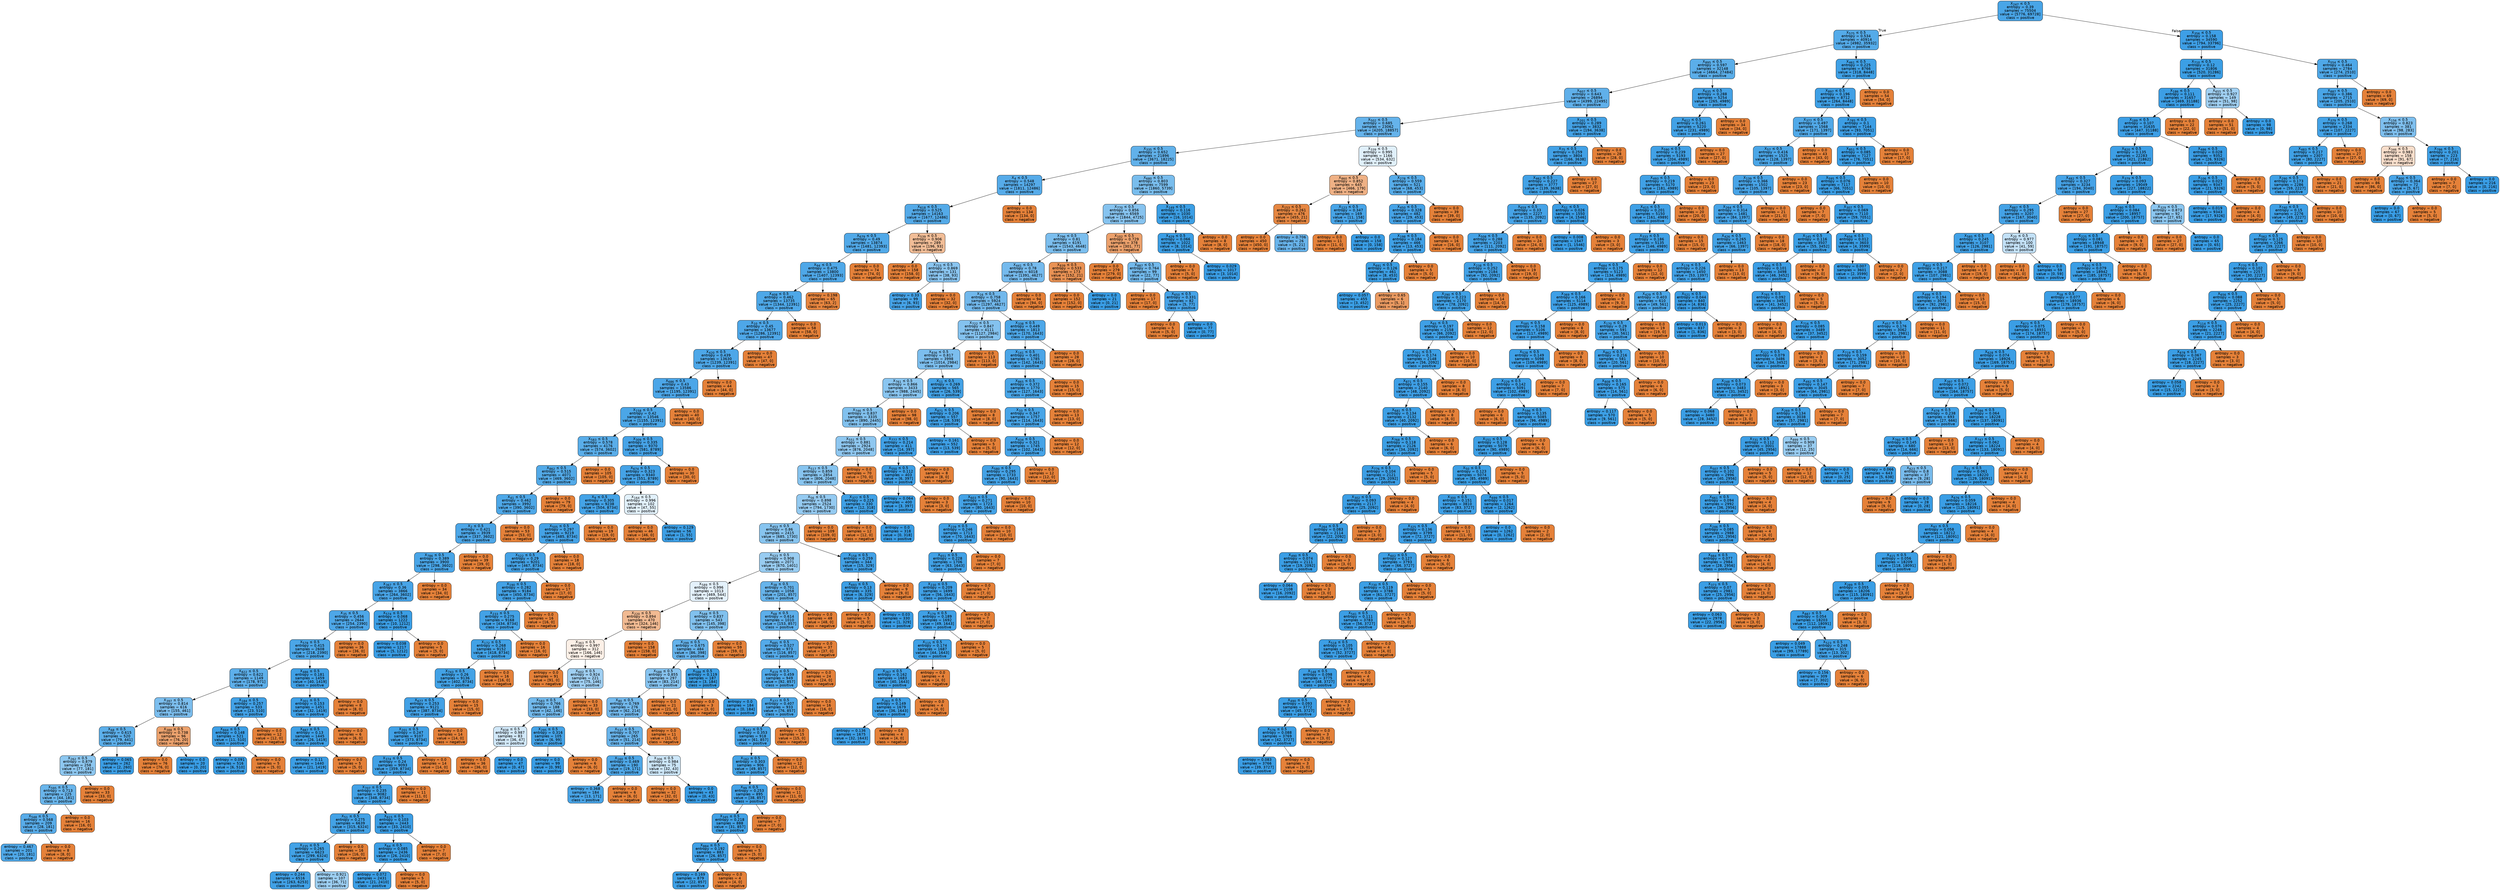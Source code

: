 digraph Tree {
node [shape=box, style="filled, rounded", color="black", fontname=helvetica] ;
edge [fontname=helvetica] ;
0 [label=<X<SUB>247</SUB> &le; 0.5<br/>entropy = 0.39<br/>samples = 75504<br/>value = [5776, 69728]<br/>class = positive>, fillcolor="#49a5e7"] ;
1 [label=<X<SUB>575</SUB> &le; 0.5<br/>entropy = 0.534<br/>samples = 40914<br/>value = [4982, 35932]<br/>class = positive>, fillcolor="#54abe9"] ;
0 -> 1 [labeldistance=2.5, labelangle=45, headlabel="True"] ;
2 [label=<X<SUB>895</SUB> &le; 0.5<br/>entropy = 0.597<br/>samples = 32148<br/>value = [4664, 27484]<br/>class = positive>, fillcolor="#5baee9"] ;
1 -> 2 ;
3 [label=<X<SUB>607</SUB> &le; 0.5<br/>entropy = 0.643<br/>samples = 26894<br/>value = [4399, 22495]<br/>class = positive>, fillcolor="#60b0ea"] ;
2 -> 3 ;
4 [label=<X<SUB>502</SUB> &le; 0.5<br/>entropy = 0.685<br/>samples = 23062<br/>value = [4205, 18857]<br/>class = positive>, fillcolor="#65b3eb"] ;
3 -> 4 ;
5 [label=<X<SUB>335</SUB> &le; 0.5<br/>entropy = 0.652<br/>samples = 21896<br/>value = [3671, 18225]<br/>class = positive>, fillcolor="#61b1ea"] ;
4 -> 5 ;
6 [label=<X<SUB>4</SUB> &le; 0.5<br/>entropy = 0.548<br/>samples = 14297<br/>value = [1811, 12486]<br/>class = positive>, fillcolor="#56abe9"] ;
5 -> 6 ;
7 [label=<X<SUB>618</SUB> &le; 0.5<br/>entropy = 0.525<br/>samples = 14163<br/>value = [1677, 12486]<br/>class = positive>, fillcolor="#54aae8"] ;
6 -> 7 ;
8 [label=<X<SUB>679</SUB> &le; 0.5<br/>entropy = 0.49<br/>samples = 13874<br/>value = [1481, 12393]<br/>class = positive>, fillcolor="#51a9e8"] ;
7 -> 8 ;
9 [label=<X<SUB>94</SUB> &le; 0.5<br/>entropy = 0.475<br/>samples = 13800<br/>value = [1407, 12393]<br/>class = positive>, fillcolor="#4fa8e8"] ;
8 -> 9 ;
10 [label=<X<SUB>408</SUB> &le; 0.5<br/>entropy = 0.462<br/>samples = 13735<br/>value = [1344, 12391]<br/>class = positive>, fillcolor="#4ea8e8"] ;
9 -> 10 ;
11 [label=<X<SUB>10</SUB> &le; 0.5<br/>entropy = 0.45<br/>samples = 13677<br/>value = [1286, 12391]<br/>class = positive>, fillcolor="#4ea7e8"] ;
10 -> 11 ;
12 [label=<X<SUB>420</SUB> &le; 0.5<br/>entropy = 0.439<br/>samples = 13630<br/>value = [1239, 12391]<br/>class = positive>, fillcolor="#4da7e8"] ;
11 -> 12 ;
13 [label=<X<SUB>686</SUB> &le; 0.5<br/>entropy = 0.43<br/>samples = 13586<br/>value = [1195, 12391]<br/>class = positive>, fillcolor="#4ca6e8"] ;
12 -> 13 ;
14 [label=<X<SUB>158</SUB> &le; 0.5<br/>entropy = 0.42<br/>samples = 13546<br/>value = [1155, 12391]<br/>class = positive>, fillcolor="#4ba6e7"] ;
13 -> 14 ;
15 [label=<X<SUB>583</SUB> &le; 0.5<br/>entropy = 0.578<br/>samples = 4176<br/>value = [574, 3602]<br/>class = positive>, fillcolor="#59ade9"] ;
14 -> 15 ;
16 [label=<X<SUB>862</SUB> &le; 0.5<br/>entropy = 0.515<br/>samples = 4071<br/>value = [469, 3602]<br/>class = positive>, fillcolor="#53aae8"] ;
15 -> 16 ;
17 [label=<X<SUB>41</SUB> &le; 0.5<br/>entropy = 0.462<br/>samples = 3992<br/>value = [390, 3602]<br/>class = positive>, fillcolor="#4ea8e8"] ;
16 -> 17 ;
18 [label=<X<SUB>2</SUB> &le; 0.5<br/>entropy = 0.421<br/>samples = 3939<br/>value = [337, 3602]<br/>class = positive>, fillcolor="#4ca6e7"] ;
17 -> 18 ;
19 [label=<X<SUB>786</SUB> &le; 0.5<br/>entropy = 0.389<br/>samples = 3900<br/>value = [298, 3602]<br/>class = positive>, fillcolor="#49a5e7"] ;
18 -> 19 ;
20 [label=<X<SUB>367</SUB> &le; 0.5<br/>entropy = 0.36<br/>samples = 3866<br/>value = [264, 3602]<br/>class = positive>, fillcolor="#48a4e7"] ;
19 -> 20 ;
21 [label=<X<SUB>35</SUB> &le; 0.5<br/>entropy = 0.456<br/>samples = 2644<br/>value = [254, 2390]<br/>class = positive>, fillcolor="#4ea7e8"] ;
20 -> 21 ;
22 [label=<X<SUB>578</SUB> &le; 0.5<br/>entropy = 0.415<br/>samples = 2608<br/>value = [218, 2390]<br/>class = positive>, fillcolor="#4ba6e7"] ;
21 -> 22 ;
23 [label=<X<SUB>822</SUB> &le; 0.5<br/>entropy = 0.622<br/>samples = 1149<br/>value = [178, 971]<br/>class = positive>, fillcolor="#5dafea"] ;
22 -> 23 ;
24 [label=<X<SUB>397</SUB> &le; 0.5<br/>entropy = 0.814<br/>samples = 616<br/>value = [155, 461]<br/>class = positive>, fillcolor="#7cbeee"] ;
23 -> 24 ;
25 [label=<X<SUB>68</SUB> &le; 0.5<br/>entropy = 0.615<br/>samples = 520<br/>value = [79, 441]<br/>class = positive>, fillcolor="#5cafea"] ;
24 -> 25 ;
26 [label=<X<SUB>262</SUB> &le; 0.5<br/>entropy = 0.879<br/>samples = 258<br/>value = [77, 181]<br/>class = positive>, fillcolor="#8dc7f0"] ;
25 -> 26 ;
27 [label=<X<SUB>595</SUB> &le; 0.5<br/>entropy = 0.713<br/>samples = 225<br/>value = [44, 181]<br/>class = positive>, fillcolor="#69b5eb"] ;
26 -> 27 ;
28 [label=<X<SUB>548</SUB> &le; 0.5<br/>entropy = 0.568<br/>samples = 209<br/>value = [28, 181]<br/>class = positive>, fillcolor="#58ace9"] ;
27 -> 28 ;
29 [label=<entropy = 0.467<br/>samples = 201<br/>value = [20, 181]<br/>class = positive>, fillcolor="#4fa8e8"] ;
28 -> 29 ;
30 [label=<entropy = 0.0<br/>samples = 8<br/>value = [8, 0]<br/>class = negative>, fillcolor="#e58139"] ;
28 -> 30 ;
31 [label=<entropy = 0.0<br/>samples = 16<br/>value = [16, 0]<br/>class = negative>, fillcolor="#e58139"] ;
27 -> 31 ;
32 [label=<entropy = 0.0<br/>samples = 33<br/>value = [33, 0]<br/>class = negative>, fillcolor="#e58139"] ;
26 -> 32 ;
33 [label=<entropy = 0.065<br/>samples = 262<br/>value = [2, 260]<br/>class = positive>, fillcolor="#3b9ee5"] ;
25 -> 33 ;
34 [label=<X<SUB>388</SUB> &le; 0.5<br/>entropy = 0.738<br/>samples = 96<br/>value = [76, 20]<br/>class = negative>, fillcolor="#eca26d"] ;
24 -> 34 ;
35 [label=<entropy = 0.0<br/>samples = 76<br/>value = [76, 0]<br/>class = negative>, fillcolor="#e58139"] ;
34 -> 35 ;
36 [label=<entropy = 0.0<br/>samples = 20<br/>value = [0, 20]<br/>class = positive>, fillcolor="#399de5"] ;
34 -> 36 ;
37 [label=<X<SUB>184</SUB> &le; 0.5<br/>entropy = 0.257<br/>samples = 533<br/>value = [23, 510]<br/>class = positive>, fillcolor="#42a1e6"] ;
23 -> 37 ;
38 [label=<X<SUB>844</SUB> &le; 0.5<br/>entropy = 0.148<br/>samples = 521<br/>value = [11, 510]<br/>class = positive>, fillcolor="#3d9fe6"] ;
37 -> 38 ;
39 [label=<entropy = 0.091<br/>samples = 516<br/>value = [6, 510]<br/>class = positive>, fillcolor="#3b9ee5"] ;
38 -> 39 ;
40 [label=<entropy = 0.0<br/>samples = 5<br/>value = [5, 0]<br/>class = negative>, fillcolor="#e58139"] ;
38 -> 40 ;
41 [label=<entropy = 0.0<br/>samples = 12<br/>value = [12, 0]<br/>class = negative>, fillcolor="#e58139"] ;
37 -> 41 ;
42 [label=<X<SUB>486</SUB> &le; 0.5<br/>entropy = 0.181<br/>samples = 1459<br/>value = [40, 1419]<br/>class = positive>, fillcolor="#3fa0e6"] ;
22 -> 42 ;
43 [label=<X<SUB>301</SUB> &le; 0.5<br/>entropy = 0.153<br/>samples = 1451<br/>value = [32, 1419]<br/>class = positive>, fillcolor="#3d9fe6"] ;
42 -> 43 ;
44 [label=<X<SUB>887</SUB> &le; 0.5<br/>entropy = 0.13<br/>samples = 1445<br/>value = [26, 1419]<br/>class = positive>, fillcolor="#3d9fe5"] ;
43 -> 44 ;
45 [label=<entropy = 0.11<br/>samples = 1440<br/>value = [21, 1419]<br/>class = positive>, fillcolor="#3c9ee5"] ;
44 -> 45 ;
46 [label=<entropy = 0.0<br/>samples = 5<br/>value = [5, 0]<br/>class = negative>, fillcolor="#e58139"] ;
44 -> 46 ;
47 [label=<entropy = 0.0<br/>samples = 6<br/>value = [6, 0]<br/>class = negative>, fillcolor="#e58139"] ;
43 -> 47 ;
48 [label=<entropy = 0.0<br/>samples = 8<br/>value = [8, 0]<br/>class = negative>, fillcolor="#e58139"] ;
42 -> 48 ;
49 [label=<entropy = 0.0<br/>samples = 36<br/>value = [36, 0]<br/>class = negative>, fillcolor="#e58139"] ;
21 -> 49 ;
50 [label=<X<SUB>574</SUB> &le; 0.5<br/>entropy = 0.068<br/>samples = 1222<br/>value = [10, 1212]<br/>class = positive>, fillcolor="#3b9ee5"] ;
20 -> 50 ;
51 [label=<entropy = 0.038<br/>samples = 1217<br/>value = [5, 1212]<br/>class = positive>, fillcolor="#3a9de5"] ;
50 -> 51 ;
52 [label=<entropy = 0.0<br/>samples = 5<br/>value = [5, 0]<br/>class = negative>, fillcolor="#e58139"] ;
50 -> 52 ;
53 [label=<entropy = 0.0<br/>samples = 34<br/>value = [34, 0]<br/>class = negative>, fillcolor="#e58139"] ;
19 -> 53 ;
54 [label=<entropy = 0.0<br/>samples = 39<br/>value = [39, 0]<br/>class = negative>, fillcolor="#e58139"] ;
18 -> 54 ;
55 [label=<entropy = 0.0<br/>samples = 53<br/>value = [53, 0]<br/>class = negative>, fillcolor="#e58139"] ;
17 -> 55 ;
56 [label=<entropy = 0.0<br/>samples = 79<br/>value = [79, 0]<br/>class = negative>, fillcolor="#e58139"] ;
16 -> 56 ;
57 [label=<entropy = 0.0<br/>samples = 105<br/>value = [105, 0]<br/>class = negative>, fillcolor="#e58139"] ;
15 -> 57 ;
58 [label=<X<SUB>309</SUB> &le; 0.5<br/>entropy = 0.335<br/>samples = 9370<br/>value = [581, 8789]<br/>class = positive>, fillcolor="#46a3e7"] ;
14 -> 58 ;
59 [label=<X<SUB>674</SUB> &le; 0.5<br/>entropy = 0.323<br/>samples = 9340<br/>value = [551, 8789]<br/>class = positive>, fillcolor="#45a3e7"] ;
58 -> 59 ;
60 [label=<X<SUB>9</SUB> &le; 0.5<br/>entropy = 0.305<br/>samples = 9238<br/>value = [504, 8734]<br/>class = positive>, fillcolor="#44a3e7"] ;
59 -> 60 ;
61 [label=<X<SUB>505</SUB> &le; 0.5<br/>entropy = 0.297<br/>samples = 9219<br/>value = [485, 8734]<br/>class = positive>, fillcolor="#44a2e6"] ;
60 -> 61 ;
62 [label=<X<SUB>522</SUB> &le; 0.5<br/>entropy = 0.29<br/>samples = 9201<br/>value = [467, 8734]<br/>class = positive>, fillcolor="#44a2e6"] ;
61 -> 62 ;
63 [label=<X<SUB>190</SUB> &le; 0.5<br/>entropy = 0.282<br/>samples = 9184<br/>value = [450, 8734]<br/>class = positive>, fillcolor="#43a2e6"] ;
62 -> 63 ;
64 [label=<X<SUB>233</SUB> &le; 0.5<br/>entropy = 0.275<br/>samples = 9168<br/>value = [434, 8734]<br/>class = positive>, fillcolor="#43a2e6"] ;
63 -> 64 ;
65 [label=<X<SUB>172</SUB> &le; 0.5<br/>entropy = 0.268<br/>samples = 9152<br/>value = [418, 8734]<br/>class = positive>, fillcolor="#42a2e6"] ;
64 -> 65 ;
66 [label=<X<SUB>743</SUB> &le; 0.5<br/>entropy = 0.26<br/>samples = 9136<br/>value = [402, 8734]<br/>class = positive>, fillcolor="#42a2e6"] ;
65 -> 66 ;
67 [label=<X<SUB>677</SUB> &le; 0.5<br/>entropy = 0.253<br/>samples = 9121<br/>value = [387, 8734]<br/>class = positive>, fillcolor="#42a1e6"] ;
66 -> 67 ;
68 [label=<X<SUB>201</SUB> &le; 0.5<br/>entropy = 0.247<br/>samples = 9107<br/>value = [373, 8734]<br/>class = positive>, fillcolor="#41a1e6"] ;
67 -> 68 ;
69 [label=<X<SUB>374</SUB> &le; 0.5<br/>entropy = 0.24<br/>samples = 9093<br/>value = [359, 8734]<br/>class = positive>, fillcolor="#41a1e6"] ;
68 -> 69 ;
70 [label=<X<SUB>707</SUB> &le; 0.5<br/>entropy = 0.235<br/>samples = 9082<br/>value = [348, 8734]<br/>class = positive>, fillcolor="#41a1e6"] ;
69 -> 70 ;
71 [label=<X<SUB>51</SUB> &le; 0.5<br/>entropy = 0.275<br/>samples = 6639<br/>value = [315, 6324]<br/>class = positive>, fillcolor="#43a2e6"] ;
70 -> 71 ;
72 [label=<X<SUB>235</SUB> &le; 0.5<br/>entropy = 0.265<br/>samples = 6623<br/>value = [299, 6324]<br/>class = positive>, fillcolor="#42a2e6"] ;
71 -> 72 ;
73 [label=<entropy = 0.244<br/>samples = 6516<br/>value = [263, 6253]<br/>class = positive>, fillcolor="#41a1e6"] ;
72 -> 73 ;
74 [label=<entropy = 0.921<br/>samples = 107<br/>value = [36, 71]<br/>class = positive>, fillcolor="#9dcff2"] ;
72 -> 74 ;
75 [label=<entropy = 0.0<br/>samples = 16<br/>value = [16, 0]<br/>class = negative>, fillcolor="#e58139"] ;
71 -> 75 ;
76 [label=<X<SUB>615</SUB> &le; 0.5<br/>entropy = 0.103<br/>samples = 2443<br/>value = [33, 2410]<br/>class = positive>, fillcolor="#3c9ee5"] ;
70 -> 76 ;
77 [label=<X<SUB>64</SUB> &le; 0.5<br/>entropy = 0.085<br/>samples = 2436<br/>value = [26, 2410]<br/>class = positive>, fillcolor="#3b9ee5"] ;
76 -> 77 ;
78 [label=<entropy = 0.072<br/>samples = 2431<br/>value = [21, 2410]<br/>class = positive>, fillcolor="#3b9ee5"] ;
77 -> 78 ;
79 [label=<entropy = 0.0<br/>samples = 5<br/>value = [5, 0]<br/>class = negative>, fillcolor="#e58139"] ;
77 -> 79 ;
80 [label=<entropy = 0.0<br/>samples = 7<br/>value = [7, 0]<br/>class = negative>, fillcolor="#e58139"] ;
76 -> 80 ;
81 [label=<entropy = 0.0<br/>samples = 11<br/>value = [11, 0]<br/>class = negative>, fillcolor="#e58139"] ;
69 -> 81 ;
82 [label=<entropy = 0.0<br/>samples = 14<br/>value = [14, 0]<br/>class = negative>, fillcolor="#e58139"] ;
68 -> 82 ;
83 [label=<entropy = 0.0<br/>samples = 14<br/>value = [14, 0]<br/>class = negative>, fillcolor="#e58139"] ;
67 -> 83 ;
84 [label=<entropy = 0.0<br/>samples = 15<br/>value = [15, 0]<br/>class = negative>, fillcolor="#e58139"] ;
66 -> 84 ;
85 [label=<entropy = 0.0<br/>samples = 16<br/>value = [16, 0]<br/>class = negative>, fillcolor="#e58139"] ;
65 -> 85 ;
86 [label=<entropy = 0.0<br/>samples = 16<br/>value = [16, 0]<br/>class = negative>, fillcolor="#e58139"] ;
64 -> 86 ;
87 [label=<entropy = 0.0<br/>samples = 16<br/>value = [16, 0]<br/>class = negative>, fillcolor="#e58139"] ;
63 -> 87 ;
88 [label=<entropy = 0.0<br/>samples = 17<br/>value = [17, 0]<br/>class = negative>, fillcolor="#e58139"] ;
62 -> 88 ;
89 [label=<entropy = 0.0<br/>samples = 18<br/>value = [18, 0]<br/>class = negative>, fillcolor="#e58139"] ;
61 -> 89 ;
90 [label=<entropy = 0.0<br/>samples = 19<br/>value = [19, 0]<br/>class = negative>, fillcolor="#e58139"] ;
60 -> 90 ;
91 [label=<X<SUB>164</SUB> &le; 0.5<br/>entropy = 0.996<br/>samples = 102<br/>value = [47, 55]<br/>class = positive>, fillcolor="#e2f1fb"] ;
59 -> 91 ;
92 [label=<entropy = 0.0<br/>samples = 46<br/>value = [46, 0]<br/>class = negative>, fillcolor="#e58139"] ;
91 -> 92 ;
93 [label=<entropy = 0.129<br/>samples = 56<br/>value = [1, 55]<br/>class = positive>, fillcolor="#3d9fe5"] ;
91 -> 93 ;
94 [label=<entropy = 0.0<br/>samples = 30<br/>value = [30, 0]<br/>class = negative>, fillcolor="#e58139"] ;
58 -> 94 ;
95 [label=<entropy = 0.0<br/>samples = 40<br/>value = [40, 0]<br/>class = negative>, fillcolor="#e58139"] ;
13 -> 95 ;
96 [label=<entropy = 0.0<br/>samples = 44<br/>value = [44, 0]<br/>class = negative>, fillcolor="#e58139"] ;
12 -> 96 ;
97 [label=<entropy = 0.0<br/>samples = 47<br/>value = [47, 0]<br/>class = negative>, fillcolor="#e58139"] ;
11 -> 97 ;
98 [label=<entropy = 0.0<br/>samples = 58<br/>value = [58, 0]<br/>class = negative>, fillcolor="#e58139"] ;
10 -> 98 ;
99 [label=<entropy = 0.198<br/>samples = 65<br/>value = [63, 2]<br/>class = negative>, fillcolor="#e6853f"] ;
9 -> 99 ;
100 [label=<entropy = 0.0<br/>samples = 74<br/>value = [74, 0]<br/>class = negative>, fillcolor="#e58139"] ;
8 -> 100 ;
101 [label=<X<SUB>539</SUB> &le; 0.5<br/>entropy = 0.906<br/>samples = 289<br/>value = [196, 93]<br/>class = negative>, fillcolor="#f1bd97"] ;
7 -> 101 ;
102 [label=<entropy = 0.0<br/>samples = 158<br/>value = [158, 0]<br/>class = negative>, fillcolor="#e58139"] ;
101 -> 102 ;
103 [label=<X<SUB>715</SUB> &le; 0.5<br/>entropy = 0.869<br/>samples = 131<br/>value = [38, 93]<br/>class = positive>, fillcolor="#8ac5f0"] ;
101 -> 103 ;
104 [label=<entropy = 0.33<br/>samples = 99<br/>value = [6, 93]<br/>class = positive>, fillcolor="#46a3e7"] ;
103 -> 104 ;
105 [label=<entropy = 0.0<br/>samples = 32<br/>value = [32, 0]<br/>class = negative>, fillcolor="#e58139"] ;
103 -> 105 ;
106 [label=<entropy = 0.0<br/>samples = 134<br/>value = [134, 0]<br/>class = negative>, fillcolor="#e58139"] ;
6 -> 106 ;
107 [label=<X<SUB>680</SUB> &le; 0.5<br/>entropy = 0.803<br/>samples = 7599<br/>value = [1860, 5739]<br/>class = positive>, fillcolor="#79bded"] ;
5 -> 107 ;
108 [label=<X<SUB>770</SUB> &le; 0.5<br/>entropy = 0.856<br/>samples = 6569<br/>value = [1844, 4725]<br/>class = positive>, fillcolor="#86c3ef"] ;
107 -> 108 ;
109 [label=<X<SUB>796</SUB> &le; 0.5<br/>entropy = 0.81<br/>samples = 6191<br/>value = [1543, 4648]<br/>class = positive>, fillcolor="#7bbeee"] ;
108 -> 109 ;
110 [label=<X<SUB>441</SUB> &le; 0.5<br/>entropy = 0.78<br/>samples = 6018<br/>value = [1391, 4627]<br/>class = positive>, fillcolor="#75baed"] ;
109 -> 110 ;
111 [label=<X<SUB>16</SUB> &le; 0.5<br/>entropy = 0.758<br/>samples = 5924<br/>value = [1297, 4627]<br/>class = positive>, fillcolor="#71b8ec"] ;
110 -> 111 ;
112 [label=<X<SUB>722</SUB> &le; 0.5<br/>entropy = 0.847<br/>samples = 4111<br/>value = [1127, 2984]<br/>class = positive>, fillcolor="#84c2ef"] ;
111 -> 112 ;
113 [label=<X<SUB>836</SUB> &le; 0.5<br/>entropy = 0.817<br/>samples = 3998<br/>value = [1014, 2984]<br/>class = positive>, fillcolor="#7cbeee"] ;
112 -> 113 ;
114 [label=<X<SUB>761</SUB> &le; 0.5<br/>entropy = 0.866<br/>samples = 3433<br/>value = [988, 2445]<br/>class = positive>, fillcolor="#89c5f0"] ;
113 -> 114 ;
115 [label=<X<SUB>746</SUB> &le; 0.5<br/>entropy = 0.837<br/>samples = 3335<br/>value = [890, 2445]<br/>class = positive>, fillcolor="#81c1ee"] ;
114 -> 115 ;
116 [label=<X<SUB>551</SUB> &le; 0.5<br/>entropy = 0.881<br/>samples = 2924<br/>value = [876, 2048]<br/>class = positive>, fillcolor="#8ec7f0"] ;
115 -> 116 ;
117 [label=<X<SUB>517</SUB> &le; 0.5<br/>entropy = 0.859<br/>samples = 2854<br/>value = [806, 2048]<br/>class = positive>, fillcolor="#87c4ef"] ;
116 -> 117 ;
118 [label=<X<SUB>56</SUB> &le; 0.5<br/>entropy = 0.898<br/>samples = 2524<br/>value = [794, 1730]<br/>class = positive>, fillcolor="#94caf1"] ;
117 -> 118 ;
119 [label=<X<SUB>453</SUB> &le; 0.5<br/>entropy = 0.86<br/>samples = 2415<br/>value = [685, 1730]<br/>class = positive>, fillcolor="#87c4ef"] ;
118 -> 119 ;
120 [label=<X<SUB>523</SUB> &le; 0.5<br/>entropy = 0.908<br/>samples = 2071<br/>value = [670, 1401]<br/>class = positive>, fillcolor="#98ccf1"] ;
119 -> 120 ;
121 [label=<X<SUB>589</SUB> &le; 0.5<br/>entropy = 0.996<br/>samples = 1013<br/>value = [469, 544]<br/>class = positive>, fillcolor="#e4f1fb"] ;
120 -> 121 ;
122 [label=<X<SUB>220</SUB> &le; 0.5<br/>entropy = 0.894<br/>samples = 470<br/>value = [324, 146]<br/>class = negative>, fillcolor="#f1ba92"] ;
121 -> 122 ;
123 [label=<X<SUB>363</SUB> &le; 0.5<br/>entropy = 0.997<br/>samples = 312<br/>value = [166, 146]<br/>class = negative>, fillcolor="#fcf0e7"] ;
122 -> 123 ;
124 [label=<entropy = 0.0<br/>samples = 91<br/>value = [91, 0]<br/>class = negative>, fillcolor="#e58139"] ;
123 -> 124 ;
125 [label=<X<SUB>602</SUB> &le; 0.5<br/>entropy = 0.924<br/>samples = 221<br/>value = [75, 146]<br/>class = positive>, fillcolor="#9fcff2"] ;
123 -> 125 ;
126 [label=<X<SUB>583</SUB> &le; 0.5<br/>entropy = 0.766<br/>samples = 188<br/>value = [42, 146]<br/>class = positive>, fillcolor="#72b9ec"] ;
125 -> 126 ;
127 [label=<X<SUB>838</SUB> &le; 0.5<br/>entropy = 0.987<br/>samples = 83<br/>value = [36, 47]<br/>class = positive>, fillcolor="#d1e8f9"] ;
126 -> 127 ;
128 [label=<entropy = 0.0<br/>samples = 36<br/>value = [36, 0]<br/>class = negative>, fillcolor="#e58139"] ;
127 -> 128 ;
129 [label=<entropy = 0.0<br/>samples = 47<br/>value = [0, 47]<br/>class = positive>, fillcolor="#399de5"] ;
127 -> 129 ;
130 [label=<X<SUB>295</SUB> &le; 0.5<br/>entropy = 0.316<br/>samples = 105<br/>value = [6, 99]<br/>class = positive>, fillcolor="#45a3e7"] ;
126 -> 130 ;
131 [label=<entropy = 0.0<br/>samples = 99<br/>value = [0, 99]<br/>class = positive>, fillcolor="#399de5"] ;
130 -> 131 ;
132 [label=<entropy = 0.0<br/>samples = 6<br/>value = [6, 0]<br/>class = negative>, fillcolor="#e58139"] ;
130 -> 132 ;
133 [label=<entropy = 0.0<br/>samples = 33<br/>value = [33, 0]<br/>class = negative>, fillcolor="#e58139"] ;
125 -> 133 ;
134 [label=<entropy = 0.0<br/>samples = 158<br/>value = [158, 0]<br/>class = negative>, fillcolor="#e58139"] ;
122 -> 134 ;
135 [label=<X<SUB>548</SUB> &le; 0.5<br/>entropy = 0.837<br/>samples = 543<br/>value = [145, 398]<br/>class = positive>, fillcolor="#81c1ee"] ;
121 -> 135 ;
136 [label=<X<SUB>299</SUB> &le; 0.5<br/>entropy = 0.675<br/>samples = 484<br/>value = [86, 398]<br/>class = positive>, fillcolor="#64b2eb"] ;
135 -> 136 ;
137 [label=<X<SUB>588</SUB> &le; 0.5<br/>entropy = 0.855<br/>samples = 297<br/>value = [83, 214]<br/>class = positive>, fillcolor="#86c3ef"] ;
136 -> 137 ;
138 [label=<X<SUB>80</SUB> &le; 0.5<br/>entropy = 0.769<br/>samples = 276<br/>value = [62, 214]<br/>class = positive>, fillcolor="#72b9ed"] ;
137 -> 138 ;
139 [label=<X<SUB>537</SUB> &le; 0.5<br/>entropy = 0.707<br/>samples = 265<br/>value = [51, 214]<br/>class = positive>, fillcolor="#68b4eb"] ;
138 -> 139 ;
140 [label=<X<SUB>160</SUB> &le; 0.5<br/>entropy = 0.469<br/>samples = 190<br/>value = [19, 171]<br/>class = positive>, fillcolor="#4fa8e8"] ;
139 -> 140 ;
141 [label=<entropy = 0.368<br/>samples = 184<br/>value = [13, 171]<br/>class = positive>, fillcolor="#48a4e7"] ;
140 -> 141 ;
142 [label=<entropy = 0.0<br/>samples = 6<br/>value = [6, 0]<br/>class = negative>, fillcolor="#e58139"] ;
140 -> 142 ;
143 [label=<X<SUB>306</SUB> &le; 0.5<br/>entropy = 0.984<br/>samples = 75<br/>value = [32, 43]<br/>class = positive>, fillcolor="#cce6f8"] ;
139 -> 143 ;
144 [label=<entropy = 0.0<br/>samples = 32<br/>value = [32, 0]<br/>class = negative>, fillcolor="#e58139"] ;
143 -> 144 ;
145 [label=<entropy = 0.0<br/>samples = 43<br/>value = [0, 43]<br/>class = positive>, fillcolor="#399de5"] ;
143 -> 145 ;
146 [label=<entropy = 0.0<br/>samples = 11<br/>value = [11, 0]<br/>class = negative>, fillcolor="#e58139"] ;
138 -> 146 ;
147 [label=<entropy = 0.0<br/>samples = 21<br/>value = [21, 0]<br/>class = negative>, fillcolor="#e58139"] ;
137 -> 147 ;
148 [label=<X<SUB>588</SUB> &le; 0.5<br/>entropy = 0.119<br/>samples = 187<br/>value = [3, 184]<br/>class = positive>, fillcolor="#3c9fe5"] ;
136 -> 148 ;
149 [label=<entropy = 0.0<br/>samples = 3<br/>value = [3, 0]<br/>class = negative>, fillcolor="#e58139"] ;
148 -> 149 ;
150 [label=<entropy = 0.0<br/>samples = 184<br/>value = [0, 184]<br/>class = positive>, fillcolor="#399de5"] ;
148 -> 150 ;
151 [label=<entropy = 0.0<br/>samples = 59<br/>value = [59, 0]<br/>class = negative>, fillcolor="#e58139"] ;
135 -> 151 ;
152 [label=<X<SUB>38</SUB> &le; 0.5<br/>entropy = 0.701<br/>samples = 1058<br/>value = [201, 857]<br/>class = positive>, fillcolor="#67b4eb"] ;
120 -> 152 ;
153 [label=<X<SUB>68</SUB> &le; 0.5<br/>entropy = 0.614<br/>samples = 1010<br/>value = [153, 857]<br/>class = positive>, fillcolor="#5caeea"] ;
152 -> 153 ;
154 [label=<X<SUB>685</SUB> &le; 0.5<br/>entropy = 0.527<br/>samples = 973<br/>value = [116, 857]<br/>class = positive>, fillcolor="#54aae9"] ;
153 -> 154 ;
155 [label=<X<SUB>419</SUB> &le; 0.5<br/>entropy = 0.459<br/>samples = 949<br/>value = [92, 857]<br/>class = positive>, fillcolor="#4ea8e8"] ;
154 -> 155 ;
156 [label=<X<SUB>377</SUB> &le; 0.5<br/>entropy = 0.407<br/>samples = 933<br/>value = [76, 857]<br/>class = positive>, fillcolor="#4ba6e7"] ;
155 -> 156 ;
157 [label=<X<SUB>642</SUB> &le; 0.5<br/>entropy = 0.353<br/>samples = 918<br/>value = [61, 857]<br/>class = positive>, fillcolor="#47a4e7"] ;
156 -> 157 ;
158 [label=<X<SUB>162</SUB> &le; 0.5<br/>entropy = 0.303<br/>samples = 906<br/>value = [49, 857]<br/>class = positive>, fillcolor="#44a3e6"] ;
157 -> 158 ;
159 [label=<X<SUB>99</SUB> &le; 0.5<br/>entropy = 0.253<br/>samples = 895<br/>value = [38, 857]<br/>class = positive>, fillcolor="#42a1e6"] ;
158 -> 159 ;
160 [label=<X<SUB>345</SUB> &le; 0.5<br/>entropy = 0.218<br/>samples = 888<br/>value = [31, 857]<br/>class = positive>, fillcolor="#40a1e6"] ;
159 -> 160 ;
161 [label=<X<SUB>884</SUB> &le; 0.5<br/>entropy = 0.192<br/>samples = 883<br/>value = [26, 857]<br/>class = positive>, fillcolor="#3fa0e6"] ;
160 -> 161 ;
162 [label=<entropy = 0.169<br/>samples = 879<br/>value = [22, 857]<br/>class = positive>, fillcolor="#3ea0e6"] ;
161 -> 162 ;
163 [label=<entropy = 0.0<br/>samples = 4<br/>value = [4, 0]<br/>class = negative>, fillcolor="#e58139"] ;
161 -> 163 ;
164 [label=<entropy = 0.0<br/>samples = 5<br/>value = [5, 0]<br/>class = negative>, fillcolor="#e58139"] ;
160 -> 164 ;
165 [label=<entropy = 0.0<br/>samples = 7<br/>value = [7, 0]<br/>class = negative>, fillcolor="#e58139"] ;
159 -> 165 ;
166 [label=<entropy = 0.0<br/>samples = 11<br/>value = [11, 0]<br/>class = negative>, fillcolor="#e58139"] ;
158 -> 166 ;
167 [label=<entropy = 0.0<br/>samples = 12<br/>value = [12, 0]<br/>class = negative>, fillcolor="#e58139"] ;
157 -> 167 ;
168 [label=<entropy = 0.0<br/>samples = 15<br/>value = [15, 0]<br/>class = negative>, fillcolor="#e58139"] ;
156 -> 168 ;
169 [label=<entropy = 0.0<br/>samples = 16<br/>value = [16, 0]<br/>class = negative>, fillcolor="#e58139"] ;
155 -> 169 ;
170 [label=<entropy = 0.0<br/>samples = 24<br/>value = [24, 0]<br/>class = negative>, fillcolor="#e58139"] ;
154 -> 170 ;
171 [label=<entropy = 0.0<br/>samples = 37<br/>value = [37, 0]<br/>class = negative>, fillcolor="#e58139"] ;
153 -> 171 ;
172 [label=<entropy = 0.0<br/>samples = 48<br/>value = [48, 0]<br/>class = negative>, fillcolor="#e58139"] ;
152 -> 172 ;
173 [label=<X<SUB>158</SUB> &le; 0.5<br/>entropy = 0.259<br/>samples = 344<br/>value = [15, 329]<br/>class = positive>, fillcolor="#42a1e6"] ;
119 -> 173 ;
174 [label=<X<SUB>693</SUB> &le; 0.5<br/>entropy = 0.13<br/>samples = 335<br/>value = [6, 329]<br/>class = positive>, fillcolor="#3d9fe5"] ;
173 -> 174 ;
175 [label=<entropy = 0.0<br/>samples = 5<br/>value = [5, 0]<br/>class = negative>, fillcolor="#e58139"] ;
174 -> 175 ;
176 [label=<entropy = 0.03<br/>samples = 330<br/>value = [1, 329]<br/>class = positive>, fillcolor="#3a9de5"] ;
174 -> 176 ;
177 [label=<entropy = 0.0<br/>samples = 9<br/>value = [9, 0]<br/>class = negative>, fillcolor="#e58139"] ;
173 -> 177 ;
178 [label=<entropy = 0.0<br/>samples = 109<br/>value = [109, 0]<br/>class = negative>, fillcolor="#e58139"] ;
118 -> 178 ;
179 [label=<X<SUB>377</SUB> &le; 0.5<br/>entropy = 0.225<br/>samples = 330<br/>value = [12, 318]<br/>class = positive>, fillcolor="#40a1e6"] ;
117 -> 179 ;
180 [label=<entropy = 0.0<br/>samples = 12<br/>value = [12, 0]<br/>class = negative>, fillcolor="#e58139"] ;
179 -> 180 ;
181 [label=<entropy = 0.0<br/>samples = 318<br/>value = [0, 318]<br/>class = positive>, fillcolor="#399de5"] ;
179 -> 181 ;
182 [label=<entropy = 0.0<br/>samples = 70<br/>value = [70, 0]<br/>class = negative>, fillcolor="#e58139"] ;
116 -> 182 ;
183 [label=<X<SUB>777</SUB> &le; 0.5<br/>entropy = 0.214<br/>samples = 411<br/>value = [14, 397]<br/>class = positive>, fillcolor="#40a0e6"] ;
115 -> 183 ;
184 [label=<X<SUB>550</SUB> &le; 0.5<br/>entropy = 0.112<br/>samples = 403<br/>value = [6, 397]<br/>class = positive>, fillcolor="#3c9ee5"] ;
183 -> 184 ;
185 [label=<entropy = 0.064<br/>samples = 400<br/>value = [3, 397]<br/>class = positive>, fillcolor="#3a9ee5"] ;
184 -> 185 ;
186 [label=<entropy = 0.0<br/>samples = 3<br/>value = [3, 0]<br/>class = negative>, fillcolor="#e58139"] ;
184 -> 186 ;
187 [label=<entropy = 0.0<br/>samples = 8<br/>value = [8, 0]<br/>class = negative>, fillcolor="#e58139"] ;
183 -> 187 ;
188 [label=<entropy = 0.0<br/>samples = 98<br/>value = [98, 0]<br/>class = negative>, fillcolor="#e58139"] ;
114 -> 188 ;
189 [label=<X<SUB>11</SUB> &le; 0.5<br/>entropy = 0.269<br/>samples = 565<br/>value = [26, 539]<br/>class = positive>, fillcolor="#43a2e6"] ;
113 -> 189 ;
190 [label=<X<SUB>871</SUB> &le; 0.5<br/>entropy = 0.206<br/>samples = 557<br/>value = [18, 539]<br/>class = positive>, fillcolor="#40a0e6"] ;
189 -> 190 ;
191 [label=<entropy = 0.161<br/>samples = 552<br/>value = [13, 539]<br/>class = positive>, fillcolor="#3e9fe6"] ;
190 -> 191 ;
192 [label=<entropy = 0.0<br/>samples = 5<br/>value = [5, 0]<br/>class = negative>, fillcolor="#e58139"] ;
190 -> 192 ;
193 [label=<entropy = 0.0<br/>samples = 8<br/>value = [8, 0]<br/>class = negative>, fillcolor="#e58139"] ;
189 -> 193 ;
194 [label=<entropy = 0.0<br/>samples = 113<br/>value = [113, 0]<br/>class = negative>, fillcolor="#e58139"] ;
112 -> 194 ;
195 [label=<X<SUB>338</SUB> &le; 0.5<br/>entropy = 0.449<br/>samples = 1813<br/>value = [170, 1643]<br/>class = positive>, fillcolor="#4da7e8"] ;
111 -> 195 ;
196 [label=<X<SUB>141</SUB> &le; 0.5<br/>entropy = 0.401<br/>samples = 1785<br/>value = [142, 1643]<br/>class = positive>, fillcolor="#4aa5e7"] ;
195 -> 196 ;
197 [label=<X<SUB>865</SUB> &le; 0.5<br/>entropy = 0.372<br/>samples = 1770<br/>value = [127, 1643]<br/>class = positive>, fillcolor="#48a5e7"] ;
196 -> 197 ;
198 [label=<X<SUB>33</SUB> &le; 0.5<br/>entropy = 0.347<br/>samples = 1757<br/>value = [114, 1643]<br/>class = positive>, fillcolor="#47a4e7"] ;
197 -> 198 ;
199 [label=<X<SUB>434</SUB> &le; 0.5<br/>entropy = 0.321<br/>samples = 1745<br/>value = [102, 1643]<br/>class = positive>, fillcolor="#45a3e7"] ;
198 -> 199 ;
200 [label=<X<SUB>580</SUB> &le; 0.5<br/>entropy = 0.295<br/>samples = 1733<br/>value = [90, 1643]<br/>class = positive>, fillcolor="#44a2e6"] ;
199 -> 200 ;
201 [label=<X<SUB>603</SUB> &le; 0.5<br/>entropy = 0.271<br/>samples = 1723<br/>value = [80, 1643]<br/>class = positive>, fillcolor="#43a2e6"] ;
200 -> 201 ;
202 [label=<X<SUB>239</SUB> &le; 0.5<br/>entropy = 0.246<br/>samples = 1713<br/>value = [70, 1643]<br/>class = positive>, fillcolor="#41a1e6"] ;
201 -> 202 ;
203 [label=<X<SUB>651</SUB> &le; 0.5<br/>entropy = 0.228<br/>samples = 1706<br/>value = [63, 1643]<br/>class = positive>, fillcolor="#41a1e6"] ;
202 -> 203 ;
204 [label=<X<SUB>230</SUB> &le; 0.5<br/>entropy = 0.209<br/>samples = 1699<br/>value = [56, 1643]<br/>class = positive>, fillcolor="#40a0e6"] ;
203 -> 204 ;
205 [label=<X<SUB>179</SUB> &le; 0.5<br/>entropy = 0.189<br/>samples = 1692<br/>value = [49, 1643]<br/>class = positive>, fillcolor="#3fa0e6"] ;
204 -> 205 ;
206 [label=<X<SUB>115</SUB> &le; 0.5<br/>entropy = 0.174<br/>samples = 1687<br/>value = [44, 1643]<br/>class = positive>, fillcolor="#3ea0e6"] ;
205 -> 206 ;
207 [label=<X<SUB>267</SUB> &le; 0.5<br/>entropy = 0.162<br/>samples = 1683<br/>value = [40, 1643]<br/>class = positive>, fillcolor="#3e9fe6"] ;
206 -> 207 ;
208 [label=<X<SUB>263</SUB> &le; 0.5<br/>entropy = 0.149<br/>samples = 1679<br/>value = [36, 1643]<br/>class = positive>, fillcolor="#3d9fe6"] ;
207 -> 208 ;
209 [label=<entropy = 0.136<br/>samples = 1675<br/>value = [32, 1643]<br/>class = positive>, fillcolor="#3d9fe6"] ;
208 -> 209 ;
210 [label=<entropy = 0.0<br/>samples = 4<br/>value = [4, 0]<br/>class = negative>, fillcolor="#e58139"] ;
208 -> 210 ;
211 [label=<entropy = 0.0<br/>samples = 4<br/>value = [4, 0]<br/>class = negative>, fillcolor="#e58139"] ;
207 -> 211 ;
212 [label=<entropy = 0.0<br/>samples = 4<br/>value = [4, 0]<br/>class = negative>, fillcolor="#e58139"] ;
206 -> 212 ;
213 [label=<entropy = 0.0<br/>samples = 5<br/>value = [5, 0]<br/>class = negative>, fillcolor="#e58139"] ;
205 -> 213 ;
214 [label=<entropy = 0.0<br/>samples = 7<br/>value = [7, 0]<br/>class = negative>, fillcolor="#e58139"] ;
204 -> 214 ;
215 [label=<entropy = 0.0<br/>samples = 7<br/>value = [7, 0]<br/>class = negative>, fillcolor="#e58139"] ;
203 -> 215 ;
216 [label=<entropy = 0.0<br/>samples = 7<br/>value = [7, 0]<br/>class = negative>, fillcolor="#e58139"] ;
202 -> 216 ;
217 [label=<entropy = 0.0<br/>samples = 10<br/>value = [10, 0]<br/>class = negative>, fillcolor="#e58139"] ;
201 -> 217 ;
218 [label=<entropy = 0.0<br/>samples = 10<br/>value = [10, 0]<br/>class = negative>, fillcolor="#e58139"] ;
200 -> 218 ;
219 [label=<entropy = 0.0<br/>samples = 12<br/>value = [12, 0]<br/>class = negative>, fillcolor="#e58139"] ;
199 -> 219 ;
220 [label=<entropy = 0.0<br/>samples = 12<br/>value = [12, 0]<br/>class = negative>, fillcolor="#e58139"] ;
198 -> 220 ;
221 [label=<entropy = 0.0<br/>samples = 13<br/>value = [13, 0]<br/>class = negative>, fillcolor="#e58139"] ;
197 -> 221 ;
222 [label=<entropy = 0.0<br/>samples = 15<br/>value = [15, 0]<br/>class = negative>, fillcolor="#e58139"] ;
196 -> 222 ;
223 [label=<entropy = 0.0<br/>samples = 28<br/>value = [28, 0]<br/>class = negative>, fillcolor="#e58139"] ;
195 -> 223 ;
224 [label=<entropy = 0.0<br/>samples = 94<br/>value = [94, 0]<br/>class = negative>, fillcolor="#e58139"] ;
110 -> 224 ;
225 [label=<X<SUB>839</SUB> &le; 0.5<br/>entropy = 0.533<br/>samples = 173<br/>value = [152, 21]<br/>class = negative>, fillcolor="#e99254"] ;
109 -> 225 ;
226 [label=<entropy = 0.0<br/>samples = 152<br/>value = [152, 0]<br/>class = negative>, fillcolor="#e58139"] ;
225 -> 226 ;
227 [label=<entropy = 0.0<br/>samples = 21<br/>value = [0, 21]<br/>class = positive>, fillcolor="#399de5"] ;
225 -> 227 ;
228 [label=<X<SUB>102</SUB> &le; 0.5<br/>entropy = 0.729<br/>samples = 378<br/>value = [301, 77]<br/>class = negative>, fillcolor="#eca16c"] ;
108 -> 228 ;
229 [label=<entropy = 0.0<br/>samples = 279<br/>value = [279, 0]<br/>class = negative>, fillcolor="#e58139"] ;
228 -> 229 ;
230 [label=<X<SUB>887</SUB> &le; 0.5<br/>entropy = 0.764<br/>samples = 99<br/>value = [22, 77]<br/>class = positive>, fillcolor="#72b9ec"] ;
228 -> 230 ;
231 [label=<entropy = 0.0<br/>samples = 17<br/>value = [17, 0]<br/>class = negative>, fillcolor="#e58139"] ;
230 -> 231 ;
232 [label=<X<SUB>650</SUB> &le; 0.5<br/>entropy = 0.331<br/>samples = 82<br/>value = [5, 77]<br/>class = positive>, fillcolor="#46a3e7"] ;
230 -> 232 ;
233 [label=<entropy = 0.0<br/>samples = 5<br/>value = [5, 0]<br/>class = negative>, fillcolor="#e58139"] ;
232 -> 233 ;
234 [label=<entropy = 0.0<br/>samples = 77<br/>value = [0, 77]<br/>class = positive>, fillcolor="#399de5"] ;
232 -> 234 ;
235 [label=<X<SUB>149</SUB> &le; 0.5<br/>entropy = 0.116<br/>samples = 1030<br/>value = [16, 1014]<br/>class = positive>, fillcolor="#3c9fe5"] ;
107 -> 235 ;
236 [label=<X<SUB>429</SUB> &le; 0.5<br/>entropy = 0.066<br/>samples = 1022<br/>value = [8, 1014]<br/>class = positive>, fillcolor="#3b9ee5"] ;
235 -> 236 ;
237 [label=<entropy = 0.0<br/>samples = 5<br/>value = [5, 0]<br/>class = negative>, fillcolor="#e58139"] ;
236 -> 237 ;
238 [label=<entropy = 0.029<br/>samples = 1017<br/>value = [3, 1014]<br/>class = positive>, fillcolor="#3a9de5"] ;
236 -> 238 ;
239 [label=<entropy = 0.0<br/>samples = 8<br/>value = [8, 0]<br/>class = negative>, fillcolor="#e58139"] ;
235 -> 239 ;
240 [label=<X<SUB>339</SUB> &le; 0.5<br/>entropy = 0.995<br/>samples = 1166<br/>value = [534, 632]<br/>class = positive>, fillcolor="#e0f0fb"] ;
4 -> 240 ;
241 [label=<X<SUB>860</SUB> &le; 0.5<br/>entropy = 0.852<br/>samples = 645<br/>value = [466, 179]<br/>class = negative>, fillcolor="#efb185"] ;
240 -> 241 ;
242 [label=<X<SUB>153</SUB> &le; 0.5<br/>entropy = 0.261<br/>samples = 476<br/>value = [455, 21]<br/>class = negative>, fillcolor="#e68742"] ;
241 -> 242 ;
243 [label=<entropy = 0.0<br/>samples = 450<br/>value = [450, 0]<br/>class = negative>, fillcolor="#e58139"] ;
242 -> 243 ;
244 [label=<entropy = 0.706<br/>samples = 26<br/>value = [5, 21]<br/>class = positive>, fillcolor="#68b4eb"] ;
242 -> 244 ;
245 [label=<X<SUB>123</SUB> &le; 0.5<br/>entropy = 0.347<br/>samples = 169<br/>value = [11, 158]<br/>class = positive>, fillcolor="#47a4e7"] ;
241 -> 245 ;
246 [label=<entropy = 0.0<br/>samples = 11<br/>value = [11, 0]<br/>class = negative>, fillcolor="#e58139"] ;
245 -> 246 ;
247 [label=<entropy = 0.0<br/>samples = 158<br/>value = [0, 158]<br/>class = positive>, fillcolor="#399de5"] ;
245 -> 247 ;
248 [label=<X<SUB>278</SUB> &le; 0.5<br/>entropy = 0.559<br/>samples = 521<br/>value = [68, 453]<br/>class = positive>, fillcolor="#57ace9"] ;
240 -> 248 ;
249 [label=<X<SUB>450</SUB> &le; 0.5<br/>entropy = 0.328<br/>samples = 482<br/>value = [29, 453]<br/>class = positive>, fillcolor="#46a3e7"] ;
248 -> 249 ;
250 [label=<X<SUB>198</SUB> &le; 0.5<br/>entropy = 0.184<br/>samples = 466<br/>value = [13, 453]<br/>class = positive>, fillcolor="#3fa0e6"] ;
249 -> 250 ;
251 [label=<X<SUB>691</SUB> &le; 0.5<br/>entropy = 0.126<br/>samples = 461<br/>value = [8, 453]<br/>class = positive>, fillcolor="#3c9fe5"] ;
250 -> 251 ;
252 [label=<entropy = 0.057<br/>samples = 455<br/>value = [3, 452]<br/>class = positive>, fillcolor="#3a9ee5"] ;
251 -> 252 ;
253 [label=<entropy = 0.65<br/>samples = 6<br/>value = [5, 1]<br/>class = negative>, fillcolor="#ea9a61"] ;
251 -> 253 ;
254 [label=<entropy = 0.0<br/>samples = 5<br/>value = [5, 0]<br/>class = negative>, fillcolor="#e58139"] ;
250 -> 254 ;
255 [label=<entropy = 0.0<br/>samples = 16<br/>value = [16, 0]<br/>class = negative>, fillcolor="#e58139"] ;
249 -> 255 ;
256 [label=<entropy = 0.0<br/>samples = 39<br/>value = [39, 0]<br/>class = negative>, fillcolor="#e58139"] ;
248 -> 256 ;
257 [label=<X<SUB>201</SUB> &le; 0.5<br/>entropy = 0.289<br/>samples = 3832<br/>value = [194, 3638]<br/>class = positive>, fillcolor="#44a2e6"] ;
3 -> 257 ;
258 [label=<X<SUB>75</SUB> &le; 0.5<br/>entropy = 0.259<br/>samples = 3804<br/>value = [166, 3638]<br/>class = positive>, fillcolor="#42a1e6"] ;
257 -> 258 ;
259 [label=<X<SUB>462</SUB> &le; 0.5<br/>entropy = 0.227<br/>samples = 3777<br/>value = [139, 3638]<br/>class = positive>, fillcolor="#41a1e6"] ;
258 -> 259 ;
260 [label=<X<SUB>659</SUB> &le; 0.5<br/>entropy = 0.33<br/>samples = 2227<br/>value = [135, 2092]<br/>class = positive>, fillcolor="#46a3e7"] ;
259 -> 260 ;
261 [label=<X<SUB>508</SUB> &le; 0.5<br/>entropy = 0.288<br/>samples = 2203<br/>value = [111, 2092]<br/>class = positive>, fillcolor="#44a2e6"] ;
260 -> 261 ;
262 [label=<X<SUB>238</SUB> &le; 0.5<br/>entropy = 0.252<br/>samples = 2184<br/>value = [92, 2092]<br/>class = positive>, fillcolor="#42a1e6"] ;
261 -> 262 ;
263 [label=<X<SUB>290</SUB> &le; 0.5<br/>entropy = 0.223<br/>samples = 2170<br/>value = [78, 2092]<br/>class = positive>, fillcolor="#40a1e6"] ;
262 -> 263 ;
264 [label=<X<SUB>65</SUB> &le; 0.5<br/>entropy = 0.197<br/>samples = 2158<br/>value = [66, 2092]<br/>class = positive>, fillcolor="#3fa0e6"] ;
263 -> 264 ;
265 [label=<X<SUB>701</SUB> &le; 0.5<br/>entropy = 0.174<br/>samples = 2148<br/>value = [56, 2092]<br/>class = positive>, fillcolor="#3ea0e6"] ;
264 -> 265 ;
266 [label=<X<SUB>871</SUB> &le; 0.5<br/>entropy = 0.155<br/>samples = 2140<br/>value = [48, 2092]<br/>class = positive>, fillcolor="#3e9fe6"] ;
265 -> 266 ;
267 [label=<X<SUB>681</SUB> &le; 0.5<br/>entropy = 0.134<br/>samples = 2132<br/>value = [40, 2092]<br/>class = positive>, fillcolor="#3d9fe5"] ;
266 -> 267 ;
268 [label=<X<SUB>768</SUB> &le; 0.5<br/>entropy = 0.118<br/>samples = 2126<br/>value = [34, 2092]<br/>class = positive>, fillcolor="#3c9fe5"] ;
267 -> 268 ;
269 [label=<X<SUB>776</SUB> &le; 0.5<br/>entropy = 0.104<br/>samples = 2121<br/>value = [29, 2092]<br/>class = positive>, fillcolor="#3c9ee5"] ;
268 -> 269 ;
270 [label=<X<SUB>302</SUB> &le; 0.5<br/>entropy = 0.093<br/>samples = 2117<br/>value = [25, 2092]<br/>class = positive>, fillcolor="#3b9ee5"] ;
269 -> 270 ;
271 [label=<X<SUB>264</SUB> &le; 0.5<br/>entropy = 0.083<br/>samples = 2114<br/>value = [22, 2092]<br/>class = positive>, fillcolor="#3b9ee5"] ;
270 -> 271 ;
272 [label=<X<SUB>490</SUB> &le; 0.5<br/>entropy = 0.074<br/>samples = 2111<br/>value = [19, 2092]<br/>class = positive>, fillcolor="#3b9ee5"] ;
271 -> 272 ;
273 [label=<entropy = 0.064<br/>samples = 2108<br/>value = [16, 2092]<br/>class = positive>, fillcolor="#3b9ee5"] ;
272 -> 273 ;
274 [label=<entropy = 0.0<br/>samples = 3<br/>value = [3, 0]<br/>class = negative>, fillcolor="#e58139"] ;
272 -> 274 ;
275 [label=<entropy = 0.0<br/>samples = 3<br/>value = [3, 0]<br/>class = negative>, fillcolor="#e58139"] ;
271 -> 275 ;
276 [label=<entropy = 0.0<br/>samples = 3<br/>value = [3, 0]<br/>class = negative>, fillcolor="#e58139"] ;
270 -> 276 ;
277 [label=<entropy = 0.0<br/>samples = 4<br/>value = [4, 0]<br/>class = negative>, fillcolor="#e58139"] ;
269 -> 277 ;
278 [label=<entropy = 0.0<br/>samples = 5<br/>value = [5, 0]<br/>class = negative>, fillcolor="#e58139"] ;
268 -> 278 ;
279 [label=<entropy = 0.0<br/>samples = 6<br/>value = [6, 0]<br/>class = negative>, fillcolor="#e58139"] ;
267 -> 279 ;
280 [label=<entropy = 0.0<br/>samples = 8<br/>value = [8, 0]<br/>class = negative>, fillcolor="#e58139"] ;
266 -> 280 ;
281 [label=<entropy = 0.0<br/>samples = 8<br/>value = [8, 0]<br/>class = negative>, fillcolor="#e58139"] ;
265 -> 281 ;
282 [label=<entropy = 0.0<br/>samples = 10<br/>value = [10, 0]<br/>class = negative>, fillcolor="#e58139"] ;
264 -> 282 ;
283 [label=<entropy = 0.0<br/>samples = 12<br/>value = [12, 0]<br/>class = negative>, fillcolor="#e58139"] ;
263 -> 283 ;
284 [label=<entropy = 0.0<br/>samples = 14<br/>value = [14, 0]<br/>class = negative>, fillcolor="#e58139"] ;
262 -> 284 ;
285 [label=<entropy = 0.0<br/>samples = 19<br/>value = [19, 0]<br/>class = negative>, fillcolor="#e58139"] ;
261 -> 285 ;
286 [label=<entropy = 0.0<br/>samples = 24<br/>value = [24, 0]<br/>class = negative>, fillcolor="#e58139"] ;
260 -> 286 ;
287 [label=<X<SUB>51</SUB> &le; 0.5<br/>entropy = 0.026<br/>samples = 1550<br/>value = [4, 1546]<br/>class = positive>, fillcolor="#3a9de5"] ;
259 -> 287 ;
288 [label=<entropy = 0.008<br/>samples = 1547<br/>value = [1, 1546]<br/>class = positive>, fillcolor="#399de5"] ;
287 -> 288 ;
289 [label=<entropy = 0.0<br/>samples = 3<br/>value = [3, 0]<br/>class = negative>, fillcolor="#e58139"] ;
287 -> 289 ;
290 [label=<entropy = 0.0<br/>samples = 27<br/>value = [27, 0]<br/>class = negative>, fillcolor="#e58139"] ;
258 -> 290 ;
291 [label=<entropy = 0.0<br/>samples = 28<br/>value = [28, 0]<br/>class = negative>, fillcolor="#e58139"] ;
257 -> 291 ;
292 [label=<X<SUB>635</SUB> &le; 0.5<br/>entropy = 0.288<br/>samples = 5254<br/>value = [265, 4989]<br/>class = positive>, fillcolor="#44a2e6"] ;
2 -> 292 ;
293 [label=<X<SUB>612</SUB> &le; 0.5<br/>entropy = 0.261<br/>samples = 5220<br/>value = [231, 4989]<br/>class = positive>, fillcolor="#42a2e6"] ;
292 -> 293 ;
294 [label=<X<SUB>590</SUB> &le; 0.5<br/>entropy = 0.239<br/>samples = 5193<br/>value = [204, 4989]<br/>class = positive>, fillcolor="#41a1e6"] ;
293 -> 294 ;
295 [label=<X<SUB>493</SUB> &le; 0.5<br/>entropy = 0.219<br/>samples = 5170<br/>value = [181, 4989]<br/>class = positive>, fillcolor="#40a1e6"] ;
294 -> 295 ;
296 [label=<X<SUB>415</SUB> &le; 0.5<br/>entropy = 0.201<br/>samples = 5150<br/>value = [161, 4989]<br/>class = positive>, fillcolor="#3fa0e6"] ;
295 -> 296 ;
297 [label=<X<SUB>333</SUB> &le; 0.5<br/>entropy = 0.186<br/>samples = 5135<br/>value = [146, 4989]<br/>class = positive>, fillcolor="#3fa0e6"] ;
296 -> 297 ;
298 [label=<X<SUB>684</SUB> &le; 0.5<br/>entropy = 0.175<br/>samples = 5123<br/>value = [134, 4989]<br/>class = positive>, fillcolor="#3ea0e6"] ;
297 -> 298 ;
299 [label=<X<SUB>369</SUB> &le; 0.5<br/>entropy = 0.166<br/>samples = 5114<br/>value = [125, 4989]<br/>class = positive>, fillcolor="#3e9fe6"] ;
298 -> 299 ;
300 [label=<X<SUB>585</SUB> &le; 0.5<br/>entropy = 0.158<br/>samples = 5106<br/>value = [117, 4989]<br/>class = positive>, fillcolor="#3e9fe6"] ;
299 -> 300 ;
301 [label=<X<SUB>528</SUB> &le; 0.5<br/>entropy = 0.149<br/>samples = 5098<br/>value = [109, 4989]<br/>class = positive>, fillcolor="#3d9fe6"] ;
300 -> 301 ;
302 [label=<X<SUB>229</SUB> &le; 0.5<br/>entropy = 0.142<br/>samples = 5091<br/>value = [102, 4989]<br/>class = positive>, fillcolor="#3d9fe6"] ;
301 -> 302 ;
303 [label=<entropy = 0.0<br/>samples = 6<br/>value = [6, 0]<br/>class = negative>, fillcolor="#e58139"] ;
302 -> 303 ;
304 [label=<X<SUB>596</SUB> &le; 0.5<br/>entropy = 0.135<br/>samples = 5085<br/>value = [96, 4989]<br/>class = positive>, fillcolor="#3d9fe6"] ;
302 -> 304 ;
305 [label=<X<SUB>151</SUB> &le; 0.5<br/>entropy = 0.128<br/>samples = 5079<br/>value = [90, 4989]<br/>class = positive>, fillcolor="#3d9fe5"] ;
304 -> 305 ;
306 [label=<X<SUB>50</SUB> &le; 0.5<br/>entropy = 0.123<br/>samples = 5074<br/>value = [85, 4989]<br/>class = positive>, fillcolor="#3c9fe5"] ;
305 -> 306 ;
307 [label=<X<SUB>300</SUB> &le; 0.5<br/>entropy = 0.151<br/>samples = 3810<br/>value = [83, 3727]<br/>class = positive>, fillcolor="#3d9fe6"] ;
306 -> 307 ;
308 [label=<X<SUB>325</SUB> &le; 0.5<br/>entropy = 0.136<br/>samples = 3799<br/>value = [72, 3727]<br/>class = positive>, fillcolor="#3d9fe6"] ;
307 -> 308 ;
309 [label=<X<SUB>602</SUB> &le; 0.5<br/>entropy = 0.127<br/>samples = 3793<br/>value = [66, 3727]<br/>class = positive>, fillcolor="#3d9fe5"] ;
308 -> 309 ;
310 [label=<X<SUB>730</SUB> &le; 0.5<br/>entropy = 0.119<br/>samples = 3788<br/>value = [61, 3727]<br/>class = positive>, fillcolor="#3c9fe5"] ;
309 -> 310 ;
311 [label=<X<SUB>541</SUB> &le; 0.5<br/>entropy = 0.111<br/>samples = 3783<br/>value = [56, 3727]<br/>class = positive>, fillcolor="#3c9ee5"] ;
310 -> 311 ;
312 [label=<X<SUB>518</SUB> &le; 0.5<br/>entropy = 0.105<br/>samples = 3779<br/>value = [52, 3727]<br/>class = positive>, fillcolor="#3c9ee5"] ;
311 -> 312 ;
313 [label=<X<SUB>148</SUB> &le; 0.5<br/>entropy = 0.098<br/>samples = 3775<br/>value = [48, 3727]<br/>class = positive>, fillcolor="#3c9ee5"] ;
312 -> 313 ;
314 [label=<X<SUB>490</SUB> &le; 0.5<br/>entropy = 0.093<br/>samples = 3772<br/>value = [45, 3727]<br/>class = positive>, fillcolor="#3b9ee5"] ;
313 -> 314 ;
315 [label=<X<SUB>576</SUB> &le; 0.5<br/>entropy = 0.088<br/>samples = 3769<br/>value = [42, 3727]<br/>class = positive>, fillcolor="#3b9ee5"] ;
314 -> 315 ;
316 [label=<entropy = 0.083<br/>samples = 3766<br/>value = [39, 3727]<br/>class = positive>, fillcolor="#3b9ee5"] ;
315 -> 316 ;
317 [label=<entropy = 0.0<br/>samples = 3<br/>value = [3, 0]<br/>class = negative>, fillcolor="#e58139"] ;
315 -> 317 ;
318 [label=<entropy = 0.0<br/>samples = 3<br/>value = [3, 0]<br/>class = negative>, fillcolor="#e58139"] ;
314 -> 318 ;
319 [label=<entropy = 0.0<br/>samples = 3<br/>value = [3, 0]<br/>class = negative>, fillcolor="#e58139"] ;
313 -> 319 ;
320 [label=<entropy = 0.0<br/>samples = 4<br/>value = [4, 0]<br/>class = negative>, fillcolor="#e58139"] ;
312 -> 320 ;
321 [label=<entropy = 0.0<br/>samples = 4<br/>value = [4, 0]<br/>class = negative>, fillcolor="#e58139"] ;
311 -> 321 ;
322 [label=<entropy = 0.0<br/>samples = 5<br/>value = [5, 0]<br/>class = negative>, fillcolor="#e58139"] ;
310 -> 322 ;
323 [label=<entropy = 0.0<br/>samples = 5<br/>value = [5, 0]<br/>class = negative>, fillcolor="#e58139"] ;
309 -> 323 ;
324 [label=<entropy = 0.0<br/>samples = 6<br/>value = [6, 0]<br/>class = negative>, fillcolor="#e58139"] ;
308 -> 324 ;
325 [label=<entropy = 0.0<br/>samples = 11<br/>value = [11, 0]<br/>class = negative>, fillcolor="#e58139"] ;
307 -> 325 ;
326 [label=<X<SUB>699</SUB> &le; 0.5<br/>entropy = 0.017<br/>samples = 1264<br/>value = [2, 1262]<br/>class = positive>, fillcolor="#399de5"] ;
306 -> 326 ;
327 [label=<entropy = 0.0<br/>samples = 1262<br/>value = [0, 1262]<br/>class = positive>, fillcolor="#399de5"] ;
326 -> 327 ;
328 [label=<entropy = 0.0<br/>samples = 2<br/>value = [2, 0]<br/>class = negative>, fillcolor="#e58139"] ;
326 -> 328 ;
329 [label=<entropy = 0.0<br/>samples = 5<br/>value = [5, 0]<br/>class = negative>, fillcolor="#e58139"] ;
305 -> 329 ;
330 [label=<entropy = 0.0<br/>samples = 6<br/>value = [6, 0]<br/>class = negative>, fillcolor="#e58139"] ;
304 -> 330 ;
331 [label=<entropy = 0.0<br/>samples = 7<br/>value = [7, 0]<br/>class = negative>, fillcolor="#e58139"] ;
301 -> 331 ;
332 [label=<entropy = 0.0<br/>samples = 8<br/>value = [8, 0]<br/>class = negative>, fillcolor="#e58139"] ;
300 -> 332 ;
333 [label=<entropy = 0.0<br/>samples = 8<br/>value = [8, 0]<br/>class = negative>, fillcolor="#e58139"] ;
299 -> 333 ;
334 [label=<entropy = 0.0<br/>samples = 9<br/>value = [9, 0]<br/>class = negative>, fillcolor="#e58139"] ;
298 -> 334 ;
335 [label=<entropy = 0.0<br/>samples = 12<br/>value = [12, 0]<br/>class = negative>, fillcolor="#e58139"] ;
297 -> 335 ;
336 [label=<entropy = 0.0<br/>samples = 15<br/>value = [15, 0]<br/>class = negative>, fillcolor="#e58139"] ;
296 -> 336 ;
337 [label=<entropy = 0.0<br/>samples = 20<br/>value = [20, 0]<br/>class = negative>, fillcolor="#e58139"] ;
295 -> 337 ;
338 [label=<entropy = 0.0<br/>samples = 23<br/>value = [23, 0]<br/>class = negative>, fillcolor="#e58139"] ;
294 -> 338 ;
339 [label=<entropy = 0.0<br/>samples = 27<br/>value = [27, 0]<br/>class = negative>, fillcolor="#e58139"] ;
293 -> 339 ;
340 [label=<entropy = 0.0<br/>samples = 34<br/>value = [34, 0]<br/>class = negative>, fillcolor="#e58139"] ;
292 -> 340 ;
341 [label=<X<SUB>461</SUB> &le; 0.5<br/>entropy = 0.225<br/>samples = 8766<br/>value = [318, 8448]<br/>class = positive>, fillcolor="#40a1e6"] ;
1 -> 341 ;
342 [label=<X<SUB>897</SUB> &le; 0.5<br/>entropy = 0.196<br/>samples = 8712<br/>value = [264, 8448]<br/>class = positive>, fillcolor="#3fa0e6"] ;
341 -> 342 ;
343 [label=<X<SUB>377</SUB> &le; 0.5<br/>entropy = 0.497<br/>samples = 1568<br/>value = [171, 1397]<br/>class = positive>, fillcolor="#51a9e8"] ;
342 -> 343 ;
344 [label=<X<SUB>57</SUB> &le; 0.5<br/>entropy = 0.416<br/>samples = 1525<br/>value = [128, 1397]<br/>class = positive>, fillcolor="#4ba6e7"] ;
343 -> 344 ;
345 [label=<X<SUB>139</SUB> &le; 0.5<br/>entropy = 0.366<br/>samples = 1502<br/>value = [105, 1397]<br/>class = positive>, fillcolor="#48a4e7"] ;
344 -> 345 ;
346 [label=<X<SUB>264</SUB> &le; 0.5<br/>entropy = 0.314<br/>samples = 1481<br/>value = [84, 1397]<br/>class = positive>, fillcolor="#45a3e7"] ;
345 -> 346 ;
347 [label=<X<SUB>426</SUB> &le; 0.5<br/>entropy = 0.265<br/>samples = 1463<br/>value = [66, 1397]<br/>class = positive>, fillcolor="#42a2e6"] ;
346 -> 347 ;
348 [label=<X<SUB>178</SUB> &le; 0.5<br/>entropy = 0.226<br/>samples = 1450<br/>value = [53, 1397]<br/>class = positive>, fillcolor="#41a1e6"] ;
347 -> 348 ;
349 [label=<X<SUB>429</SUB> &le; 0.5<br/>entropy = 0.403<br/>samples = 610<br/>value = [49, 561]<br/>class = positive>, fillcolor="#4aa6e7"] ;
348 -> 349 ;
350 [label=<X<SUB>170</SUB> &le; 0.5<br/>entropy = 0.29<br/>samples = 591<br/>value = [30, 561]<br/>class = positive>, fillcolor="#44a2e6"] ;
349 -> 350 ;
351 [label=<X<SUB>862</SUB> &le; 0.5<br/>entropy = 0.216<br/>samples = 581<br/>value = [20, 561]<br/>class = positive>, fillcolor="#40a0e6"] ;
350 -> 351 ;
352 [label=<X<SUB>808</SUB> &le; 0.5<br/>entropy = 0.165<br/>samples = 575<br/>value = [14, 561]<br/>class = positive>, fillcolor="#3e9fe6"] ;
351 -> 352 ;
353 [label=<entropy = 0.117<br/>samples = 570<br/>value = [9, 561]<br/>class = positive>, fillcolor="#3c9fe5"] ;
352 -> 353 ;
354 [label=<entropy = 0.0<br/>samples = 5<br/>value = [5, 0]<br/>class = negative>, fillcolor="#e58139"] ;
352 -> 354 ;
355 [label=<entropy = 0.0<br/>samples = 6<br/>value = [6, 0]<br/>class = negative>, fillcolor="#e58139"] ;
351 -> 355 ;
356 [label=<entropy = 0.0<br/>samples = 10<br/>value = [10, 0]<br/>class = negative>, fillcolor="#e58139"] ;
350 -> 356 ;
357 [label=<entropy = 0.0<br/>samples = 19<br/>value = [19, 0]<br/>class = negative>, fillcolor="#e58139"] ;
349 -> 357 ;
358 [label=<X<SUB>521</SUB> &le; 0.5<br/>entropy = 0.044<br/>samples = 840<br/>value = [4, 836]<br/>class = positive>, fillcolor="#3a9de5"] ;
348 -> 358 ;
359 [label=<entropy = 0.013<br/>samples = 837<br/>value = [1, 836]<br/>class = positive>, fillcolor="#399de5"] ;
358 -> 359 ;
360 [label=<entropy = 0.0<br/>samples = 3<br/>value = [3, 0]<br/>class = negative>, fillcolor="#e58139"] ;
358 -> 360 ;
361 [label=<entropy = 0.0<br/>samples = 13<br/>value = [13, 0]<br/>class = negative>, fillcolor="#e58139"] ;
347 -> 361 ;
362 [label=<entropy = 0.0<br/>samples = 18<br/>value = [18, 0]<br/>class = negative>, fillcolor="#e58139"] ;
346 -> 362 ;
363 [label=<entropy = 0.0<br/>samples = 21<br/>value = [21, 0]<br/>class = negative>, fillcolor="#e58139"] ;
345 -> 363 ;
364 [label=<entropy = 0.0<br/>samples = 23<br/>value = [23, 0]<br/>class = negative>, fillcolor="#e58139"] ;
344 -> 364 ;
365 [label=<entropy = 0.0<br/>samples = 43<br/>value = [43, 0]<br/>class = negative>, fillcolor="#e58139"] ;
343 -> 365 ;
366 [label=<X<SUB>785</SUB> &le; 0.5<br/>entropy = 0.1<br/>samples = 7144<br/>value = [93, 7051]<br/>class = positive>, fillcolor="#3c9ee5"] ;
342 -> 366 ;
367 [label=<X<SUB>851</SUB> &le; 0.5<br/>entropy = 0.085<br/>samples = 7127<br/>value = [76, 7051]<br/>class = positive>, fillcolor="#3b9ee5"] ;
366 -> 367 ;
368 [label=<X<SUB>595</SUB> &le; 0.5<br/>entropy = 0.076<br/>samples = 7117<br/>value = [66, 7051]<br/>class = positive>, fillcolor="#3b9ee5"] ;
367 -> 368 ;
369 [label=<entropy = 0.0<br/>samples = 7<br/>value = [7, 0]<br/>class = negative>, fillcolor="#e58139"] ;
368 -> 369 ;
370 [label=<X<SUB>307</SUB> &le; 0.5<br/>entropy = 0.069<br/>samples = 7110<br/>value = [59, 7051]<br/>class = positive>, fillcolor="#3b9ee5"] ;
368 -> 370 ;
371 [label=<X<SUB>145</SUB> &le; 0.5<br/>entropy = 0.116<br/>samples = 3507<br/>value = [55, 3452]<br/>class = positive>, fillcolor="#3c9fe5"] ;
370 -> 371 ;
372 [label=<X<SUB>456</SUB> &le; 0.5<br/>entropy = 0.101<br/>samples = 3498<br/>value = [46, 3452]<br/>class = positive>, fillcolor="#3c9ee5"] ;
371 -> 372 ;
373 [label=<X<SUB>765</SUB> &le; 0.5<br/>entropy = 0.092<br/>samples = 3493<br/>value = [41, 3452]<br/>class = positive>, fillcolor="#3b9ee5"] ;
372 -> 373 ;
374 [label=<entropy = 0.0<br/>samples = 4<br/>value = [4, 0]<br/>class = negative>, fillcolor="#e58139"] ;
373 -> 374 ;
375 [label=<X<SUB>716</SUB> &le; 0.5<br/>entropy = 0.085<br/>samples = 3489<br/>value = [37, 3452]<br/>class = positive>, fillcolor="#3b9ee5"] ;
373 -> 375 ;
376 [label=<X<SUB>222</SUB> &le; 0.5<br/>entropy = 0.079<br/>samples = 3486<br/>value = [34, 3452]<br/>class = positive>, fillcolor="#3b9ee5"] ;
375 -> 376 ;
377 [label=<X<SUB>248</SUB> &le; 0.5<br/>entropy = 0.073<br/>samples = 3483<br/>value = [31, 3452]<br/>class = positive>, fillcolor="#3b9ee5"] ;
376 -> 377 ;
378 [label=<entropy = 0.068<br/>samples = 3480<br/>value = [28, 3452]<br/>class = positive>, fillcolor="#3b9ee5"] ;
377 -> 378 ;
379 [label=<entropy = 0.0<br/>samples = 3<br/>value = [3, 0]<br/>class = negative>, fillcolor="#e58139"] ;
377 -> 379 ;
380 [label=<entropy = 0.0<br/>samples = 3<br/>value = [3, 0]<br/>class = negative>, fillcolor="#e58139"] ;
376 -> 380 ;
381 [label=<entropy = 0.0<br/>samples = 3<br/>value = [3, 0]<br/>class = negative>, fillcolor="#e58139"] ;
375 -> 381 ;
382 [label=<entropy = 0.0<br/>samples = 5<br/>value = [5, 0]<br/>class = negative>, fillcolor="#e58139"] ;
372 -> 382 ;
383 [label=<entropy = 0.0<br/>samples = 9<br/>value = [9, 0]<br/>class = negative>, fillcolor="#e58139"] ;
371 -> 383 ;
384 [label=<X<SUB>656</SUB> &le; 0.5<br/>entropy = 0.012<br/>samples = 3603<br/>value = [4, 3599]<br/>class = positive>, fillcolor="#399de5"] ;
370 -> 384 ;
385 [label=<entropy = 0.007<br/>samples = 3601<br/>value = [2, 3599]<br/>class = positive>, fillcolor="#399de5"] ;
384 -> 385 ;
386 [label=<entropy = 0.0<br/>samples = 2<br/>value = [2, 0]<br/>class = negative>, fillcolor="#e58139"] ;
384 -> 386 ;
387 [label=<entropy = 0.0<br/>samples = 10<br/>value = [10, 0]<br/>class = negative>, fillcolor="#e58139"] ;
367 -> 387 ;
388 [label=<entropy = 0.0<br/>samples = 17<br/>value = [17, 0]<br/>class = negative>, fillcolor="#e58139"] ;
366 -> 388 ;
389 [label=<entropy = 0.0<br/>samples = 54<br/>value = [54, 0]<br/>class = negative>, fillcolor="#e58139"] ;
341 -> 389 ;
390 [label=<X<SUB>356</SUB> &le; 0.5<br/>entropy = 0.158<br/>samples = 34590<br/>value = [794, 33796]<br/>class = positive>, fillcolor="#3e9fe6"] ;
0 -> 390 [labeldistance=2.5, labelangle=-45, headlabel="False"] ;
391 [label=<X<SUB>710</SUB> &le; 0.5<br/>entropy = 0.12<br/>samples = 31806<br/>value = [520, 31286]<br/>class = positive>, fillcolor="#3c9fe5"] ;
390 -> 391 ;
392 [label=<X<SUB>186</SUB> &le; 0.5<br/>entropy = 0.111<br/>samples = 31657<br/>value = [469, 31188]<br/>class = positive>, fillcolor="#3c9ee5"] ;
391 -> 392 ;
393 [label=<X<SUB>189</SUB> &le; 0.5<br/>entropy = 0.107<br/>samples = 31635<br/>value = [447, 31188]<br/>class = positive>, fillcolor="#3c9ee5"] ;
392 -> 393 ;
394 [label=<X<SUB>820</SUB> &le; 0.5<br/>entropy = 0.135<br/>samples = 22283<br/>value = [421, 21862]<br/>class = positive>, fillcolor="#3d9fe6"] ;
393 -> 394 ;
395 [label=<X<SUB>482</SUB> &le; 0.5<br/>entropy = 0.327<br/>samples = 3234<br/>value = [194, 3040]<br/>class = positive>, fillcolor="#46a3e7"] ;
394 -> 395 ;
396 [label=<X<SUB>887</SUB> &le; 0.5<br/>entropy = 0.295<br/>samples = 3207<br/>value = [167, 3040]<br/>class = positive>, fillcolor="#44a2e6"] ;
395 -> 396 ;
397 [label=<X<SUB>585</SUB> &le; 0.5<br/>entropy = 0.245<br/>samples = 3107<br/>value = [126, 2981]<br/>class = positive>, fillcolor="#41a1e6"] ;
396 -> 397 ;
398 [label=<X<SUB>802</SUB> &le; 0.5<br/>entropy = 0.217<br/>samples = 3088<br/>value = [107, 2981]<br/>class = positive>, fillcolor="#40a1e6"] ;
397 -> 398 ;
399 [label=<X<SUB>498</SUB> &le; 0.5<br/>entropy = 0.194<br/>samples = 3073<br/>value = [92, 2981]<br/>class = positive>, fillcolor="#3fa0e6"] ;
398 -> 399 ;
400 [label=<X<SUB>457</SUB> &le; 0.5<br/>entropy = 0.176<br/>samples = 3062<br/>value = [81, 2981]<br/>class = positive>, fillcolor="#3ea0e6"] ;
399 -> 400 ;
401 [label=<X<SUB>719</SUB> &le; 0.5<br/>entropy = 0.159<br/>samples = 3052<br/>value = [71, 2981]<br/>class = positive>, fillcolor="#3e9fe6"] ;
400 -> 401 ;
402 [label=<X<SUB>492</SUB> &le; 0.5<br/>entropy = 0.147<br/>samples = 3045<br/>value = [64, 2981]<br/>class = positive>, fillcolor="#3d9fe6"] ;
401 -> 402 ;
403 [label=<X<SUB>269</SUB> &le; 0.5<br/>entropy = 0.134<br/>samples = 3038<br/>value = [57, 2981]<br/>class = positive>, fillcolor="#3d9fe5"] ;
402 -> 403 ;
404 [label=<X<SUB>731</SUB> &le; 0.5<br/>entropy = 0.112<br/>samples = 3001<br/>value = [45, 2956]<br/>class = positive>, fillcolor="#3c9ee5"] ;
403 -> 404 ;
405 [label=<X<SUB>507</SUB> &le; 0.5<br/>entropy = 0.102<br/>samples = 2996<br/>value = [40, 2956]<br/>class = positive>, fillcolor="#3c9ee5"] ;
404 -> 405 ;
406 [label=<X<SUB>661</SUB> &le; 0.5<br/>entropy = 0.094<br/>samples = 2992<br/>value = [36, 2956]<br/>class = positive>, fillcolor="#3b9ee5"] ;
405 -> 406 ;
407 [label=<X<SUB>246</SUB> &le; 0.5<br/>entropy = 0.085<br/>samples = 2988<br/>value = [32, 2956]<br/>class = positive>, fillcolor="#3b9ee5"] ;
406 -> 407 ;
408 [label=<X<SUB>884</SUB> &le; 0.5<br/>entropy = 0.077<br/>samples = 2984<br/>value = [28, 2956]<br/>class = positive>, fillcolor="#3b9ee5"] ;
407 -> 408 ;
409 [label=<X<SUB>373</SUB> &le; 0.5<br/>entropy = 0.07<br/>samples = 2981<br/>value = [25, 2956]<br/>class = positive>, fillcolor="#3b9ee5"] ;
408 -> 409 ;
410 [label=<entropy = 0.063<br/>samples = 2978<br/>value = [22, 2956]<br/>class = positive>, fillcolor="#3a9ee5"] ;
409 -> 410 ;
411 [label=<entropy = 0.0<br/>samples = 3<br/>value = [3, 0]<br/>class = negative>, fillcolor="#e58139"] ;
409 -> 411 ;
412 [label=<entropy = 0.0<br/>samples = 3<br/>value = [3, 0]<br/>class = negative>, fillcolor="#e58139"] ;
408 -> 412 ;
413 [label=<entropy = 0.0<br/>samples = 4<br/>value = [4, 0]<br/>class = negative>, fillcolor="#e58139"] ;
407 -> 413 ;
414 [label=<entropy = 0.0<br/>samples = 4<br/>value = [4, 0]<br/>class = negative>, fillcolor="#e58139"] ;
406 -> 414 ;
415 [label=<entropy = 0.0<br/>samples = 4<br/>value = [4, 0]<br/>class = negative>, fillcolor="#e58139"] ;
405 -> 415 ;
416 [label=<entropy = 0.0<br/>samples = 5<br/>value = [5, 0]<br/>class = negative>, fillcolor="#e58139"] ;
404 -> 416 ;
417 [label=<X<SUB>899</SUB> &le; 0.5<br/>entropy = 0.909<br/>samples = 37<br/>value = [12, 25]<br/>class = positive>, fillcolor="#98ccf1"] ;
403 -> 417 ;
418 [label=<entropy = 0.0<br/>samples = 12<br/>value = [12, 0]<br/>class = negative>, fillcolor="#e58139"] ;
417 -> 418 ;
419 [label=<entropy = 0.0<br/>samples = 25<br/>value = [0, 25]<br/>class = positive>, fillcolor="#399de5"] ;
417 -> 419 ;
420 [label=<entropy = 0.0<br/>samples = 7<br/>value = [7, 0]<br/>class = negative>, fillcolor="#e58139"] ;
402 -> 420 ;
421 [label=<entropy = 0.0<br/>samples = 7<br/>value = [7, 0]<br/>class = negative>, fillcolor="#e58139"] ;
401 -> 421 ;
422 [label=<entropy = 0.0<br/>samples = 10<br/>value = [10, 0]<br/>class = negative>, fillcolor="#e58139"] ;
400 -> 422 ;
423 [label=<entropy = 0.0<br/>samples = 11<br/>value = [11, 0]<br/>class = negative>, fillcolor="#e58139"] ;
399 -> 423 ;
424 [label=<entropy = 0.0<br/>samples = 15<br/>value = [15, 0]<br/>class = negative>, fillcolor="#e58139"] ;
398 -> 424 ;
425 [label=<entropy = 0.0<br/>samples = 19<br/>value = [19, 0]<br/>class = negative>, fillcolor="#e58139"] ;
397 -> 425 ;
426 [label=<X<SUB>20</SUB> &le; 0.5<br/>entropy = 0.977<br/>samples = 100<br/>value = [41, 59]<br/>class = positive>, fillcolor="#c3e1f7"] ;
396 -> 426 ;
427 [label=<entropy = 0.0<br/>samples = 41<br/>value = [41, 0]<br/>class = negative>, fillcolor="#e58139"] ;
426 -> 427 ;
428 [label=<entropy = 0.0<br/>samples = 59<br/>value = [0, 59]<br/>class = positive>, fillcolor="#399de5"] ;
426 -> 428 ;
429 [label=<entropy = 0.0<br/>samples = 27<br/>value = [27, 0]<br/>class = negative>, fillcolor="#e58139"] ;
395 -> 429 ;
430 [label=<X<SUB>379</SUB> &le; 0.5<br/>entropy = 0.093<br/>samples = 19049<br/>value = [227, 18822]<br/>class = positive>, fillcolor="#3b9ee5"] ;
394 -> 430 ;
431 [label=<X<SUB>280</SUB> &le; 0.5<br/>entropy = 0.084<br/>samples = 18957<br/>value = [200, 18757]<br/>class = positive>, fillcolor="#3b9ee5"] ;
430 -> 431 ;
432 [label=<X<SUB>225</SUB> &le; 0.5<br/>entropy = 0.081<br/>samples = 18948<br/>value = [191, 18757]<br/>class = positive>, fillcolor="#3b9ee5"] ;
431 -> 432 ;
433 [label=<X<SUB>870</SUB> &le; 0.5<br/>entropy = 0.079<br/>samples = 18942<br/>value = [185, 18757]<br/>class = positive>, fillcolor="#3b9ee5"] ;
432 -> 433 ;
434 [label=<X<SUB>58</SUB> &le; 0.5<br/>entropy = 0.077<br/>samples = 18936<br/>value = [179, 18757]<br/>class = positive>, fillcolor="#3b9ee5"] ;
433 -> 434 ;
435 [label=<X<SUB>873</SUB> &le; 0.5<br/>entropy = 0.075<br/>samples = 18931<br/>value = [174, 18757]<br/>class = positive>, fillcolor="#3b9ee5"] ;
434 -> 435 ;
436 [label=<X<SUB>628</SUB> &le; 0.5<br/>entropy = 0.074<br/>samples = 18926<br/>value = [169, 18757]<br/>class = positive>, fillcolor="#3b9ee5"] ;
435 -> 436 ;
437 [label=<X<SUB>397</SUB> &le; 0.5<br/>entropy = 0.072<br/>samples = 18921<br/>value = [164, 18757]<br/>class = positive>, fillcolor="#3b9ee5"] ;
436 -> 437 ;
438 [label=<X<SUB>478</SUB> &le; 0.5<br/>entropy = 0.238<br/>samples = 693<br/>value = [27, 666]<br/>class = positive>, fillcolor="#41a1e6"] ;
437 -> 438 ;
439 [label=<X<SUB>760</SUB> &le; 0.5<br/>entropy = 0.145<br/>samples = 680<br/>value = [14, 666]<br/>class = positive>, fillcolor="#3d9fe6"] ;
438 -> 439 ;
440 [label=<entropy = 0.066<br/>samples = 643<br/>value = [5, 638]<br/>class = positive>, fillcolor="#3b9ee5"] ;
439 -> 440 ;
441 [label=<X<SUB>623</SUB> &le; 0.5<br/>entropy = 0.8<br/>samples = 37<br/>value = [9, 28]<br/>class = positive>, fillcolor="#79bced"] ;
439 -> 441 ;
442 [label=<entropy = 0.0<br/>samples = 9<br/>value = [9, 0]<br/>class = negative>, fillcolor="#e58139"] ;
441 -> 442 ;
443 [label=<entropy = 0.0<br/>samples = 28<br/>value = [0, 28]<br/>class = positive>, fillcolor="#399de5"] ;
441 -> 443 ;
444 [label=<entropy = 0.0<br/>samples = 13<br/>value = [13, 0]<br/>class = negative>, fillcolor="#e58139"] ;
438 -> 444 ;
445 [label=<X<SUB>286</SUB> &le; 0.5<br/>entropy = 0.064<br/>samples = 18228<br/>value = [137, 18091]<br/>class = positive>, fillcolor="#3a9ee5"] ;
437 -> 445 ;
446 [label=<X<SUB>747</SUB> &le; 0.5<br/>entropy = 0.062<br/>samples = 18224<br/>value = [133, 18091]<br/>class = positive>, fillcolor="#3a9ee5"] ;
445 -> 446 ;
447 [label=<X<SUB>51</SUB> &le; 0.5<br/>entropy = 0.061<br/>samples = 18220<br/>value = [129, 18091]<br/>class = positive>, fillcolor="#3a9ee5"] ;
446 -> 447 ;
448 [label=<X<SUB>676</SUB> &le; 0.5<br/>entropy = 0.059<br/>samples = 18216<br/>value = [125, 18091]<br/>class = positive>, fillcolor="#3a9ee5"] ;
447 -> 448 ;
449 [label=<X<SUB>97</SUB> &le; 0.5<br/>entropy = 0.058<br/>samples = 18212<br/>value = [121, 18091]<br/>class = positive>, fillcolor="#3a9ee5"] ;
448 -> 449 ;
450 [label=<X<SUB>415</SUB> &le; 0.5<br/>entropy = 0.056<br/>samples = 18209<br/>value = [118, 18091]<br/>class = positive>, fillcolor="#3a9ee5"] ;
449 -> 450 ;
451 [label=<X<SUB>289</SUB> &le; 0.5<br/>entropy = 0.055<br/>samples = 18206<br/>value = [115, 18091]<br/>class = positive>, fillcolor="#3a9ee5"] ;
450 -> 451 ;
452 [label=<X<SUB>887</SUB> &le; 0.5<br/>entropy = 0.054<br/>samples = 18203<br/>value = [112, 18091]<br/>class = positive>, fillcolor="#3a9ee5"] ;
451 -> 452 ;
453 [label=<entropy = 0.049<br/>samples = 17888<br/>value = [99, 17789]<br/>class = positive>, fillcolor="#3a9ee5"] ;
452 -> 453 ;
454 [label=<X<SUB>523</SUB> &le; 0.5<br/>entropy = 0.248<br/>samples = 315<br/>value = [13, 302]<br/>class = positive>, fillcolor="#42a1e6"] ;
452 -> 454 ;
455 [label=<entropy = 0.156<br/>samples = 309<br/>value = [7, 302]<br/>class = positive>, fillcolor="#3e9fe6"] ;
454 -> 455 ;
456 [label=<entropy = 0.0<br/>samples = 6<br/>value = [6, 0]<br/>class = negative>, fillcolor="#e58139"] ;
454 -> 456 ;
457 [label=<entropy = 0.0<br/>samples = 3<br/>value = [3, 0]<br/>class = negative>, fillcolor="#e58139"] ;
451 -> 457 ;
458 [label=<entropy = 0.0<br/>samples = 3<br/>value = [3, 0]<br/>class = negative>, fillcolor="#e58139"] ;
450 -> 458 ;
459 [label=<entropy = 0.0<br/>samples = 3<br/>value = [3, 0]<br/>class = negative>, fillcolor="#e58139"] ;
449 -> 459 ;
460 [label=<entropy = 0.0<br/>samples = 4<br/>value = [4, 0]<br/>class = negative>, fillcolor="#e58139"] ;
448 -> 460 ;
461 [label=<entropy = 0.0<br/>samples = 4<br/>value = [4, 0]<br/>class = negative>, fillcolor="#e58139"] ;
447 -> 461 ;
462 [label=<entropy = 0.0<br/>samples = 4<br/>value = [4, 0]<br/>class = negative>, fillcolor="#e58139"] ;
446 -> 462 ;
463 [label=<entropy = 0.0<br/>samples = 4<br/>value = [4, 0]<br/>class = negative>, fillcolor="#e58139"] ;
445 -> 463 ;
464 [label=<entropy = 0.0<br/>samples = 5<br/>value = [5, 0]<br/>class = negative>, fillcolor="#e58139"] ;
436 -> 464 ;
465 [label=<entropy = 0.0<br/>samples = 5<br/>value = [5, 0]<br/>class = negative>, fillcolor="#e58139"] ;
435 -> 465 ;
466 [label=<entropy = 0.0<br/>samples = 5<br/>value = [5, 0]<br/>class = negative>, fillcolor="#e58139"] ;
434 -> 466 ;
467 [label=<entropy = 0.0<br/>samples = 6<br/>value = [6, 0]<br/>class = negative>, fillcolor="#e58139"] ;
433 -> 467 ;
468 [label=<entropy = 0.0<br/>samples = 6<br/>value = [6, 0]<br/>class = negative>, fillcolor="#e58139"] ;
432 -> 468 ;
469 [label=<entropy = 0.0<br/>samples = 9<br/>value = [9, 0]<br/>class = negative>, fillcolor="#e58139"] ;
431 -> 469 ;
470 [label=<X<SUB>329</SUB> &le; 0.5<br/>entropy = 0.873<br/>samples = 92<br/>value = [27, 65]<br/>class = positive>, fillcolor="#8bc6f0"] ;
430 -> 470 ;
471 [label=<entropy = 0.0<br/>samples = 27<br/>value = [27, 0]<br/>class = negative>, fillcolor="#e58139"] ;
470 -> 471 ;
472 [label=<entropy = 0.0<br/>samples = 65<br/>value = [0, 65]<br/>class = positive>, fillcolor="#399de5"] ;
470 -> 472 ;
473 [label=<X<SUB>486</SUB> &le; 0.5<br/>entropy = 0.028<br/>samples = 9352<br/>value = [26, 9326]<br/>class = positive>, fillcolor="#3a9de5"] ;
393 -> 473 ;
474 [label=<X<SUB>106</SUB> &le; 0.5<br/>entropy = 0.023<br/>samples = 9347<br/>value = [21, 9326]<br/>class = positive>, fillcolor="#399de5"] ;
473 -> 474 ;
475 [label=<entropy = 0.019<br/>samples = 9343<br/>value = [17, 9326]<br/>class = positive>, fillcolor="#399de5"] ;
474 -> 475 ;
476 [label=<entropy = 0.0<br/>samples = 4<br/>value = [4, 0]<br/>class = negative>, fillcolor="#e58139"] ;
474 -> 476 ;
477 [label=<entropy = 0.0<br/>samples = 5<br/>value = [5, 0]<br/>class = negative>, fillcolor="#e58139"] ;
473 -> 477 ;
478 [label=<entropy = 0.0<br/>samples = 22<br/>value = [22, 0]<br/>class = negative>, fillcolor="#e58139"] ;
392 -> 478 ;
479 [label=<X<SUB>655</SUB> &le; 0.5<br/>entropy = 0.927<br/>samples = 149<br/>value = [51, 98]<br/>class = positive>, fillcolor="#a0d0f3"] ;
391 -> 479 ;
480 [label=<entropy = 0.0<br/>samples = 51<br/>value = [51, 0]<br/>class = negative>, fillcolor="#e58139"] ;
479 -> 480 ;
481 [label=<entropy = 0.0<br/>samples = 98<br/>value = [0, 98]<br/>class = positive>, fillcolor="#399de5"] ;
479 -> 481 ;
482 [label=<X<SUB>554</SUB> &le; 0.5<br/>entropy = 0.464<br/>samples = 2784<br/>value = [274, 2510]<br/>class = positive>, fillcolor="#4fa8e8"] ;
390 -> 482 ;
483 [label=<X<SUB>887</SUB> &le; 0.5<br/>entropy = 0.386<br/>samples = 2715<br/>value = [205, 2510]<br/>class = positive>, fillcolor="#49a5e7"] ;
482 -> 483 ;
484 [label=<X<SUB>379</SUB> &le; 0.5<br/>entropy = 0.268<br/>samples = 2334<br/>value = [107, 2227]<br/>class = positive>, fillcolor="#43a2e6"] ;
483 -> 484 ;
485 [label=<X<SUB>483</SUB> &le; 0.5<br/>entropy = 0.217<br/>samples = 2307<br/>value = [80, 2227]<br/>class = positive>, fillcolor="#40a1e6"] ;
484 -> 485 ;
486 [label=<X<SUB>290</SUB> &le; 0.5<br/>entropy = 0.173<br/>samples = 2286<br/>value = [59, 2227]<br/>class = positive>, fillcolor="#3ea0e6"] ;
485 -> 486 ;
487 [label=<X<SUB>740</SUB> &le; 0.5<br/>entropy = 0.15<br/>samples = 2276<br/>value = [49, 2227]<br/>class = positive>, fillcolor="#3d9fe6"] ;
486 -> 487 ;
488 [label=<X<SUB>562</SUB> &le; 0.5<br/>entropy = 0.125<br/>samples = 2266<br/>value = [39, 2227]<br/>class = positive>, fillcolor="#3c9fe5"] ;
487 -> 488 ;
489 [label=<X<SUB>770</SUB> &le; 0.5<br/>entropy = 0.102<br/>samples = 2257<br/>value = [30, 2227]<br/>class = positive>, fillcolor="#3c9ee5"] ;
488 -> 489 ;
490 [label=<X<SUB>656</SUB> &le; 0.5<br/>entropy = 0.088<br/>samples = 2252<br/>value = [25, 2227]<br/>class = positive>, fillcolor="#3b9ee5"] ;
489 -> 490 ;
491 [label=<X<SUB>114</SUB> &le; 0.5<br/>entropy = 0.076<br/>samples = 2248<br/>value = [21, 2227]<br/>class = positive>, fillcolor="#3b9ee5"] ;
490 -> 491 ;
492 [label=<X<SUB>878</SUB> &le; 0.5<br/>entropy = 0.067<br/>samples = 2245<br/>value = [18, 2227]<br/>class = positive>, fillcolor="#3b9ee5"] ;
491 -> 492 ;
493 [label=<entropy = 0.058<br/>samples = 2242<br/>value = [15, 2227]<br/>class = positive>, fillcolor="#3a9ee5"] ;
492 -> 493 ;
494 [label=<entropy = 0.0<br/>samples = 3<br/>value = [3, 0]<br/>class = negative>, fillcolor="#e58139"] ;
492 -> 494 ;
495 [label=<entropy = 0.0<br/>samples = 3<br/>value = [3, 0]<br/>class = negative>, fillcolor="#e58139"] ;
491 -> 495 ;
496 [label=<entropy = 0.0<br/>samples = 4<br/>value = [4, 0]<br/>class = negative>, fillcolor="#e58139"] ;
490 -> 496 ;
497 [label=<entropy = 0.0<br/>samples = 5<br/>value = [5, 0]<br/>class = negative>, fillcolor="#e58139"] ;
489 -> 497 ;
498 [label=<entropy = 0.0<br/>samples = 9<br/>value = [9, 0]<br/>class = negative>, fillcolor="#e58139"] ;
488 -> 498 ;
499 [label=<entropy = 0.0<br/>samples = 10<br/>value = [10, 0]<br/>class = negative>, fillcolor="#e58139"] ;
487 -> 499 ;
500 [label=<entropy = 0.0<br/>samples = 10<br/>value = [10, 0]<br/>class = negative>, fillcolor="#e58139"] ;
486 -> 500 ;
501 [label=<entropy = 0.0<br/>samples = 21<br/>value = [21, 0]<br/>class = negative>, fillcolor="#e58139"] ;
485 -> 501 ;
502 [label=<entropy = 0.0<br/>samples = 27<br/>value = [27, 0]<br/>class = negative>, fillcolor="#e58139"] ;
484 -> 502 ;
503 [label=<X<SUB>156</SUB> &le; 0.5<br/>entropy = 0.823<br/>samples = 381<br/>value = [98, 283]<br/>class = positive>, fillcolor="#7ebfee"] ;
483 -> 503 ;
504 [label=<X<SUB>346</SUB> &le; 0.5<br/>entropy = 0.983<br/>samples = 158<br/>value = [91, 67]<br/>class = negative>, fillcolor="#f8decb"] ;
503 -> 504 ;
505 [label=<entropy = 0.0<br/>samples = 86<br/>value = [86, 0]<br/>class = negative>, fillcolor="#e58139"] ;
504 -> 505 ;
506 [label=<X<SUB>800</SUB> &le; 0.5<br/>entropy = 0.364<br/>samples = 72<br/>value = [5, 67]<br/>class = positive>, fillcolor="#48a4e7"] ;
504 -> 506 ;
507 [label=<entropy = 0.0<br/>samples = 67<br/>value = [0, 67]<br/>class = positive>, fillcolor="#399de5"] ;
506 -> 507 ;
508 [label=<entropy = 0.0<br/>samples = 5<br/>value = [5, 0]<br/>class = negative>, fillcolor="#e58139"] ;
506 -> 508 ;
509 [label=<X<SUB>786</SUB> &le; 0.5<br/>entropy = 0.201<br/>samples = 223<br/>value = [7, 216]<br/>class = positive>, fillcolor="#3fa0e6"] ;
503 -> 509 ;
510 [label=<entropy = 0.0<br/>samples = 7<br/>value = [7, 0]<br/>class = negative>, fillcolor="#e58139"] ;
509 -> 510 ;
511 [label=<entropy = 0.0<br/>samples = 216<br/>value = [0, 216]<br/>class = positive>, fillcolor="#399de5"] ;
509 -> 511 ;
512 [label=<entropy = 0.0<br/>samples = 69<br/>value = [69, 0]<br/>class = negative>, fillcolor="#e58139"] ;
482 -> 512 ;
}